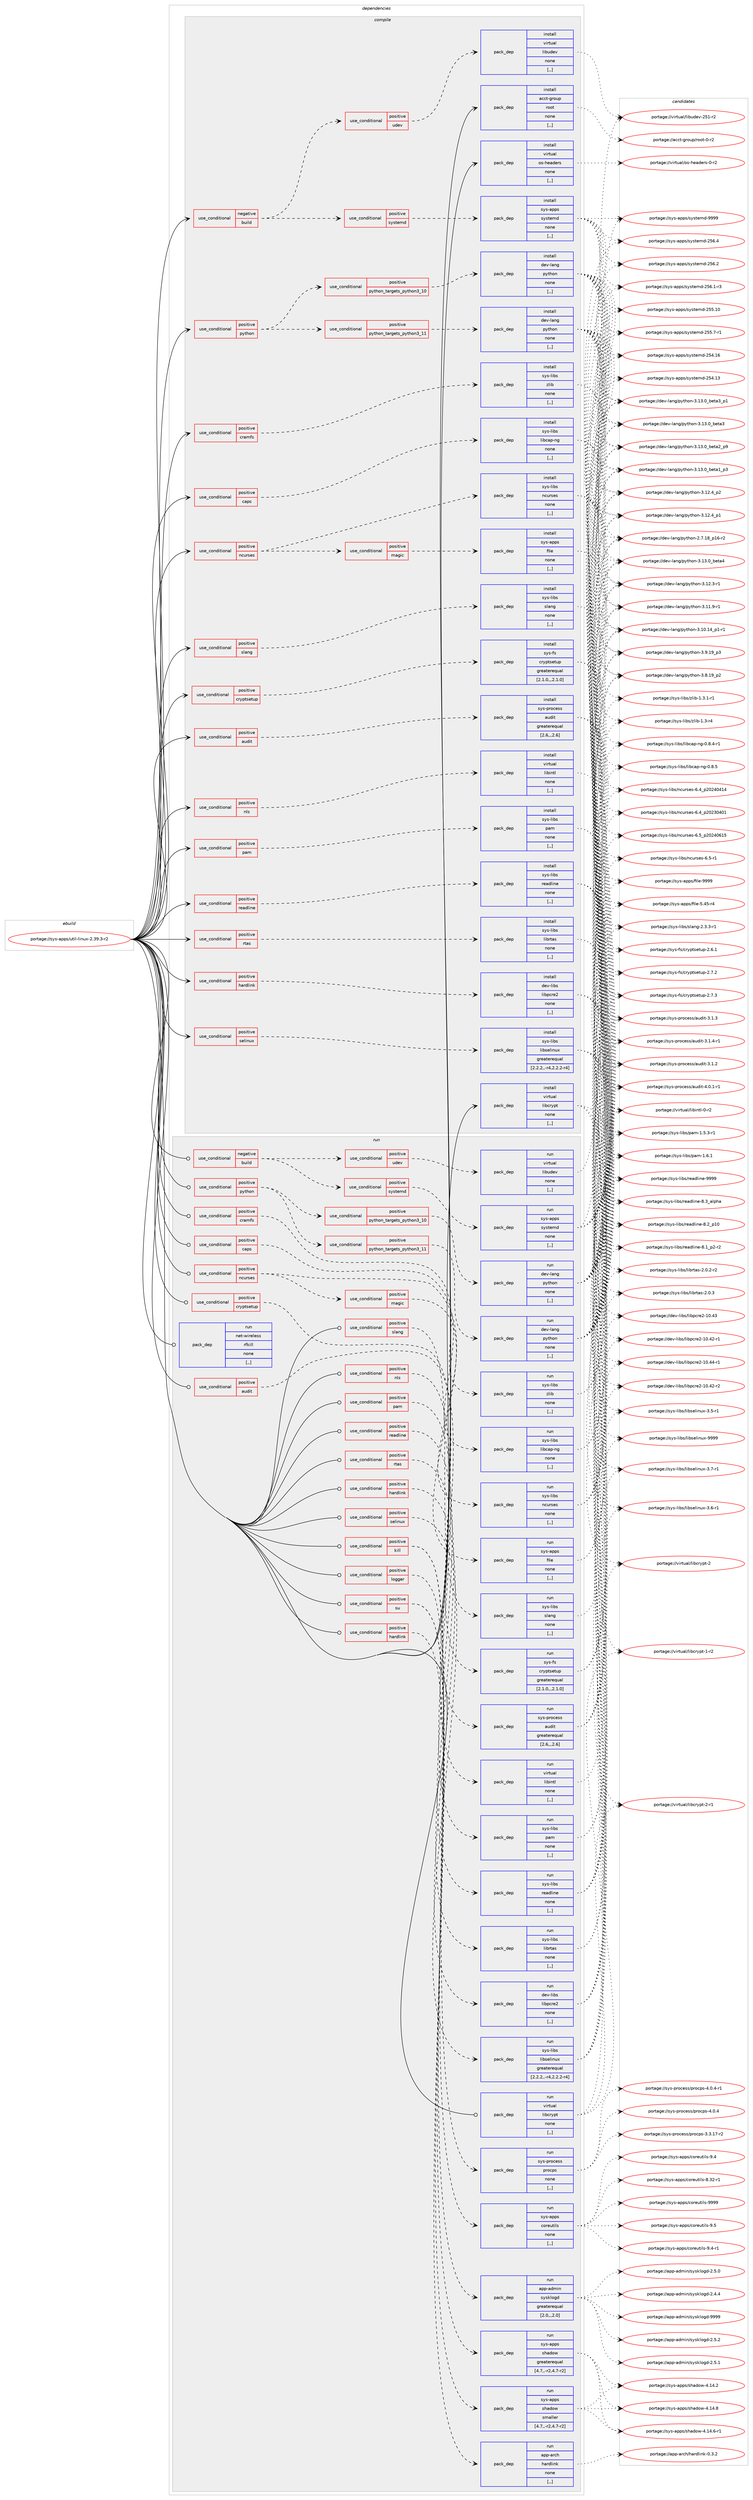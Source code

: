 digraph prolog {

# *************
# Graph options
# *************

newrank=true;
concentrate=true;
compound=true;
graph [rankdir=LR,fontname=Helvetica,fontsize=10,ranksep=1.5];#, ranksep=2.5, nodesep=0.2];
edge  [arrowhead=vee];
node  [fontname=Helvetica,fontsize=10];

# **********
# The ebuild
# **********

subgraph cluster_leftcol {
color=gray;
label=<<i>ebuild</i>>;
id [label="portage://sys-apps/util-linux-2.39.3-r2", color=red, width=4, href="../sys-apps/util-linux-2.39.3-r2.svg"];
}

# ****************
# The dependencies
# ****************

subgraph cluster_midcol {
color=gray;
label=<<i>dependencies</i>>;
subgraph cluster_compile {
fillcolor="#eeeeee";
style=filled;
label=<<i>compile</i>>;
subgraph cond113053 {
dependency426178 [label=<<TABLE BORDER="0" CELLBORDER="1" CELLSPACING="0" CELLPADDING="4"><TR><TD ROWSPAN="3" CELLPADDING="10">use_conditional</TD></TR><TR><TD>negative</TD></TR><TR><TD>build</TD></TR></TABLE>>, shape=none, color=red];
subgraph cond113054 {
dependency426179 [label=<<TABLE BORDER="0" CELLBORDER="1" CELLSPACING="0" CELLPADDING="4"><TR><TD ROWSPAN="3" CELLPADDING="10">use_conditional</TD></TR><TR><TD>positive</TD></TR><TR><TD>systemd</TD></TR></TABLE>>, shape=none, color=red];
subgraph pack310196 {
dependency426180 [label=<<TABLE BORDER="0" CELLBORDER="1" CELLSPACING="0" CELLPADDING="4" WIDTH="220"><TR><TD ROWSPAN="6" CELLPADDING="30">pack_dep</TD></TR><TR><TD WIDTH="110">install</TD></TR><TR><TD>sys-apps</TD></TR><TR><TD>systemd</TD></TR><TR><TD>none</TD></TR><TR><TD>[,,]</TD></TR></TABLE>>, shape=none, color=blue];
}
dependency426179:e -> dependency426180:w [weight=20,style="dashed",arrowhead="vee"];
}
dependency426178:e -> dependency426179:w [weight=20,style="dashed",arrowhead="vee"];
subgraph cond113055 {
dependency426181 [label=<<TABLE BORDER="0" CELLBORDER="1" CELLSPACING="0" CELLPADDING="4"><TR><TD ROWSPAN="3" CELLPADDING="10">use_conditional</TD></TR><TR><TD>positive</TD></TR><TR><TD>udev</TD></TR></TABLE>>, shape=none, color=red];
subgraph pack310197 {
dependency426182 [label=<<TABLE BORDER="0" CELLBORDER="1" CELLSPACING="0" CELLPADDING="4" WIDTH="220"><TR><TD ROWSPAN="6" CELLPADDING="30">pack_dep</TD></TR><TR><TD WIDTH="110">install</TD></TR><TR><TD>virtual</TD></TR><TR><TD>libudev</TD></TR><TR><TD>none</TD></TR><TR><TD>[,,]</TD></TR></TABLE>>, shape=none, color=blue];
}
dependency426181:e -> dependency426182:w [weight=20,style="dashed",arrowhead="vee"];
}
dependency426178:e -> dependency426181:w [weight=20,style="dashed",arrowhead="vee"];
}
id:e -> dependency426178:w [weight=20,style="solid",arrowhead="vee"];
subgraph cond113056 {
dependency426183 [label=<<TABLE BORDER="0" CELLBORDER="1" CELLSPACING="0" CELLPADDING="4"><TR><TD ROWSPAN="3" CELLPADDING="10">use_conditional</TD></TR><TR><TD>positive</TD></TR><TR><TD>audit</TD></TR></TABLE>>, shape=none, color=red];
subgraph pack310198 {
dependency426184 [label=<<TABLE BORDER="0" CELLBORDER="1" CELLSPACING="0" CELLPADDING="4" WIDTH="220"><TR><TD ROWSPAN="6" CELLPADDING="30">pack_dep</TD></TR><TR><TD WIDTH="110">install</TD></TR><TR><TD>sys-process</TD></TR><TR><TD>audit</TD></TR><TR><TD>greaterequal</TD></TR><TR><TD>[2.6,,,2.6]</TD></TR></TABLE>>, shape=none, color=blue];
}
dependency426183:e -> dependency426184:w [weight=20,style="dashed",arrowhead="vee"];
}
id:e -> dependency426183:w [weight=20,style="solid",arrowhead="vee"];
subgraph cond113057 {
dependency426185 [label=<<TABLE BORDER="0" CELLBORDER="1" CELLSPACING="0" CELLPADDING="4"><TR><TD ROWSPAN="3" CELLPADDING="10">use_conditional</TD></TR><TR><TD>positive</TD></TR><TR><TD>caps</TD></TR></TABLE>>, shape=none, color=red];
subgraph pack310199 {
dependency426186 [label=<<TABLE BORDER="0" CELLBORDER="1" CELLSPACING="0" CELLPADDING="4" WIDTH="220"><TR><TD ROWSPAN="6" CELLPADDING="30">pack_dep</TD></TR><TR><TD WIDTH="110">install</TD></TR><TR><TD>sys-libs</TD></TR><TR><TD>libcap-ng</TD></TR><TR><TD>none</TD></TR><TR><TD>[,,]</TD></TR></TABLE>>, shape=none, color=blue];
}
dependency426185:e -> dependency426186:w [weight=20,style="dashed",arrowhead="vee"];
}
id:e -> dependency426185:w [weight=20,style="solid",arrowhead="vee"];
subgraph cond113058 {
dependency426187 [label=<<TABLE BORDER="0" CELLBORDER="1" CELLSPACING="0" CELLPADDING="4"><TR><TD ROWSPAN="3" CELLPADDING="10">use_conditional</TD></TR><TR><TD>positive</TD></TR><TR><TD>cramfs</TD></TR></TABLE>>, shape=none, color=red];
subgraph pack310200 {
dependency426188 [label=<<TABLE BORDER="0" CELLBORDER="1" CELLSPACING="0" CELLPADDING="4" WIDTH="220"><TR><TD ROWSPAN="6" CELLPADDING="30">pack_dep</TD></TR><TR><TD WIDTH="110">install</TD></TR><TR><TD>sys-libs</TD></TR><TR><TD>zlib</TD></TR><TR><TD>none</TD></TR><TR><TD>[,,]</TD></TR></TABLE>>, shape=none, color=blue];
}
dependency426187:e -> dependency426188:w [weight=20,style="dashed",arrowhead="vee"];
}
id:e -> dependency426187:w [weight=20,style="solid",arrowhead="vee"];
subgraph cond113059 {
dependency426189 [label=<<TABLE BORDER="0" CELLBORDER="1" CELLSPACING="0" CELLPADDING="4"><TR><TD ROWSPAN="3" CELLPADDING="10">use_conditional</TD></TR><TR><TD>positive</TD></TR><TR><TD>cryptsetup</TD></TR></TABLE>>, shape=none, color=red];
subgraph pack310201 {
dependency426190 [label=<<TABLE BORDER="0" CELLBORDER="1" CELLSPACING="0" CELLPADDING="4" WIDTH="220"><TR><TD ROWSPAN="6" CELLPADDING="30">pack_dep</TD></TR><TR><TD WIDTH="110">install</TD></TR><TR><TD>sys-fs</TD></TR><TR><TD>cryptsetup</TD></TR><TR><TD>greaterequal</TD></TR><TR><TD>[2.1.0,,,2.1.0]</TD></TR></TABLE>>, shape=none, color=blue];
}
dependency426189:e -> dependency426190:w [weight=20,style="dashed",arrowhead="vee"];
}
id:e -> dependency426189:w [weight=20,style="solid",arrowhead="vee"];
subgraph cond113060 {
dependency426191 [label=<<TABLE BORDER="0" CELLBORDER="1" CELLSPACING="0" CELLPADDING="4"><TR><TD ROWSPAN="3" CELLPADDING="10">use_conditional</TD></TR><TR><TD>positive</TD></TR><TR><TD>hardlink</TD></TR></TABLE>>, shape=none, color=red];
subgraph pack310202 {
dependency426192 [label=<<TABLE BORDER="0" CELLBORDER="1" CELLSPACING="0" CELLPADDING="4" WIDTH="220"><TR><TD ROWSPAN="6" CELLPADDING="30">pack_dep</TD></TR><TR><TD WIDTH="110">install</TD></TR><TR><TD>dev-libs</TD></TR><TR><TD>libpcre2</TD></TR><TR><TD>none</TD></TR><TR><TD>[,,]</TD></TR></TABLE>>, shape=none, color=blue];
}
dependency426191:e -> dependency426192:w [weight=20,style="dashed",arrowhead="vee"];
}
id:e -> dependency426191:w [weight=20,style="solid",arrowhead="vee"];
subgraph cond113061 {
dependency426193 [label=<<TABLE BORDER="0" CELLBORDER="1" CELLSPACING="0" CELLPADDING="4"><TR><TD ROWSPAN="3" CELLPADDING="10">use_conditional</TD></TR><TR><TD>positive</TD></TR><TR><TD>ncurses</TD></TR></TABLE>>, shape=none, color=red];
subgraph pack310203 {
dependency426194 [label=<<TABLE BORDER="0" CELLBORDER="1" CELLSPACING="0" CELLPADDING="4" WIDTH="220"><TR><TD ROWSPAN="6" CELLPADDING="30">pack_dep</TD></TR><TR><TD WIDTH="110">install</TD></TR><TR><TD>sys-libs</TD></TR><TR><TD>ncurses</TD></TR><TR><TD>none</TD></TR><TR><TD>[,,]</TD></TR></TABLE>>, shape=none, color=blue];
}
dependency426193:e -> dependency426194:w [weight=20,style="dashed",arrowhead="vee"];
subgraph cond113062 {
dependency426195 [label=<<TABLE BORDER="0" CELLBORDER="1" CELLSPACING="0" CELLPADDING="4"><TR><TD ROWSPAN="3" CELLPADDING="10">use_conditional</TD></TR><TR><TD>positive</TD></TR><TR><TD>magic</TD></TR></TABLE>>, shape=none, color=red];
subgraph pack310204 {
dependency426196 [label=<<TABLE BORDER="0" CELLBORDER="1" CELLSPACING="0" CELLPADDING="4" WIDTH="220"><TR><TD ROWSPAN="6" CELLPADDING="30">pack_dep</TD></TR><TR><TD WIDTH="110">install</TD></TR><TR><TD>sys-apps</TD></TR><TR><TD>file</TD></TR><TR><TD>none</TD></TR><TR><TD>[,,]</TD></TR></TABLE>>, shape=none, color=blue];
}
dependency426195:e -> dependency426196:w [weight=20,style="dashed",arrowhead="vee"];
}
dependency426193:e -> dependency426195:w [weight=20,style="dashed",arrowhead="vee"];
}
id:e -> dependency426193:w [weight=20,style="solid",arrowhead="vee"];
subgraph cond113063 {
dependency426197 [label=<<TABLE BORDER="0" CELLBORDER="1" CELLSPACING="0" CELLPADDING="4"><TR><TD ROWSPAN="3" CELLPADDING="10">use_conditional</TD></TR><TR><TD>positive</TD></TR><TR><TD>nls</TD></TR></TABLE>>, shape=none, color=red];
subgraph pack310205 {
dependency426198 [label=<<TABLE BORDER="0" CELLBORDER="1" CELLSPACING="0" CELLPADDING="4" WIDTH="220"><TR><TD ROWSPAN="6" CELLPADDING="30">pack_dep</TD></TR><TR><TD WIDTH="110">install</TD></TR><TR><TD>virtual</TD></TR><TR><TD>libintl</TD></TR><TR><TD>none</TD></TR><TR><TD>[,,]</TD></TR></TABLE>>, shape=none, color=blue];
}
dependency426197:e -> dependency426198:w [weight=20,style="dashed",arrowhead="vee"];
}
id:e -> dependency426197:w [weight=20,style="solid",arrowhead="vee"];
subgraph cond113064 {
dependency426199 [label=<<TABLE BORDER="0" CELLBORDER="1" CELLSPACING="0" CELLPADDING="4"><TR><TD ROWSPAN="3" CELLPADDING="10">use_conditional</TD></TR><TR><TD>positive</TD></TR><TR><TD>pam</TD></TR></TABLE>>, shape=none, color=red];
subgraph pack310206 {
dependency426200 [label=<<TABLE BORDER="0" CELLBORDER="1" CELLSPACING="0" CELLPADDING="4" WIDTH="220"><TR><TD ROWSPAN="6" CELLPADDING="30">pack_dep</TD></TR><TR><TD WIDTH="110">install</TD></TR><TR><TD>sys-libs</TD></TR><TR><TD>pam</TD></TR><TR><TD>none</TD></TR><TR><TD>[,,]</TD></TR></TABLE>>, shape=none, color=blue];
}
dependency426199:e -> dependency426200:w [weight=20,style="dashed",arrowhead="vee"];
}
id:e -> dependency426199:w [weight=20,style="solid",arrowhead="vee"];
subgraph cond113065 {
dependency426201 [label=<<TABLE BORDER="0" CELLBORDER="1" CELLSPACING="0" CELLPADDING="4"><TR><TD ROWSPAN="3" CELLPADDING="10">use_conditional</TD></TR><TR><TD>positive</TD></TR><TR><TD>python</TD></TR></TABLE>>, shape=none, color=red];
subgraph cond113066 {
dependency426202 [label=<<TABLE BORDER="0" CELLBORDER="1" CELLSPACING="0" CELLPADDING="4"><TR><TD ROWSPAN="3" CELLPADDING="10">use_conditional</TD></TR><TR><TD>positive</TD></TR><TR><TD>python_targets_python3_10</TD></TR></TABLE>>, shape=none, color=red];
subgraph pack310207 {
dependency426203 [label=<<TABLE BORDER="0" CELLBORDER="1" CELLSPACING="0" CELLPADDING="4" WIDTH="220"><TR><TD ROWSPAN="6" CELLPADDING="30">pack_dep</TD></TR><TR><TD WIDTH="110">install</TD></TR><TR><TD>dev-lang</TD></TR><TR><TD>python</TD></TR><TR><TD>none</TD></TR><TR><TD>[,,]</TD></TR></TABLE>>, shape=none, color=blue];
}
dependency426202:e -> dependency426203:w [weight=20,style="dashed",arrowhead="vee"];
}
dependency426201:e -> dependency426202:w [weight=20,style="dashed",arrowhead="vee"];
subgraph cond113067 {
dependency426204 [label=<<TABLE BORDER="0" CELLBORDER="1" CELLSPACING="0" CELLPADDING="4"><TR><TD ROWSPAN="3" CELLPADDING="10">use_conditional</TD></TR><TR><TD>positive</TD></TR><TR><TD>python_targets_python3_11</TD></TR></TABLE>>, shape=none, color=red];
subgraph pack310208 {
dependency426205 [label=<<TABLE BORDER="0" CELLBORDER="1" CELLSPACING="0" CELLPADDING="4" WIDTH="220"><TR><TD ROWSPAN="6" CELLPADDING="30">pack_dep</TD></TR><TR><TD WIDTH="110">install</TD></TR><TR><TD>dev-lang</TD></TR><TR><TD>python</TD></TR><TR><TD>none</TD></TR><TR><TD>[,,]</TD></TR></TABLE>>, shape=none, color=blue];
}
dependency426204:e -> dependency426205:w [weight=20,style="dashed",arrowhead="vee"];
}
dependency426201:e -> dependency426204:w [weight=20,style="dashed",arrowhead="vee"];
}
id:e -> dependency426201:w [weight=20,style="solid",arrowhead="vee"];
subgraph cond113068 {
dependency426206 [label=<<TABLE BORDER="0" CELLBORDER="1" CELLSPACING="0" CELLPADDING="4"><TR><TD ROWSPAN="3" CELLPADDING="10">use_conditional</TD></TR><TR><TD>positive</TD></TR><TR><TD>readline</TD></TR></TABLE>>, shape=none, color=red];
subgraph pack310209 {
dependency426207 [label=<<TABLE BORDER="0" CELLBORDER="1" CELLSPACING="0" CELLPADDING="4" WIDTH="220"><TR><TD ROWSPAN="6" CELLPADDING="30">pack_dep</TD></TR><TR><TD WIDTH="110">install</TD></TR><TR><TD>sys-libs</TD></TR><TR><TD>readline</TD></TR><TR><TD>none</TD></TR><TR><TD>[,,]</TD></TR></TABLE>>, shape=none, color=blue];
}
dependency426206:e -> dependency426207:w [weight=20,style="dashed",arrowhead="vee"];
}
id:e -> dependency426206:w [weight=20,style="solid",arrowhead="vee"];
subgraph cond113069 {
dependency426208 [label=<<TABLE BORDER="0" CELLBORDER="1" CELLSPACING="0" CELLPADDING="4"><TR><TD ROWSPAN="3" CELLPADDING="10">use_conditional</TD></TR><TR><TD>positive</TD></TR><TR><TD>rtas</TD></TR></TABLE>>, shape=none, color=red];
subgraph pack310210 {
dependency426209 [label=<<TABLE BORDER="0" CELLBORDER="1" CELLSPACING="0" CELLPADDING="4" WIDTH="220"><TR><TD ROWSPAN="6" CELLPADDING="30">pack_dep</TD></TR><TR><TD WIDTH="110">install</TD></TR><TR><TD>sys-libs</TD></TR><TR><TD>librtas</TD></TR><TR><TD>none</TD></TR><TR><TD>[,,]</TD></TR></TABLE>>, shape=none, color=blue];
}
dependency426208:e -> dependency426209:w [weight=20,style="dashed",arrowhead="vee"];
}
id:e -> dependency426208:w [weight=20,style="solid",arrowhead="vee"];
subgraph cond113070 {
dependency426210 [label=<<TABLE BORDER="0" CELLBORDER="1" CELLSPACING="0" CELLPADDING="4"><TR><TD ROWSPAN="3" CELLPADDING="10">use_conditional</TD></TR><TR><TD>positive</TD></TR><TR><TD>selinux</TD></TR></TABLE>>, shape=none, color=red];
subgraph pack310211 {
dependency426211 [label=<<TABLE BORDER="0" CELLBORDER="1" CELLSPACING="0" CELLPADDING="4" WIDTH="220"><TR><TD ROWSPAN="6" CELLPADDING="30">pack_dep</TD></TR><TR><TD WIDTH="110">install</TD></TR><TR><TD>sys-libs</TD></TR><TR><TD>libselinux</TD></TR><TR><TD>greaterequal</TD></TR><TR><TD>[2.2.2,,-r4,2.2.2-r4]</TD></TR></TABLE>>, shape=none, color=blue];
}
dependency426210:e -> dependency426211:w [weight=20,style="dashed",arrowhead="vee"];
}
id:e -> dependency426210:w [weight=20,style="solid",arrowhead="vee"];
subgraph cond113071 {
dependency426212 [label=<<TABLE BORDER="0" CELLBORDER="1" CELLSPACING="0" CELLPADDING="4"><TR><TD ROWSPAN="3" CELLPADDING="10">use_conditional</TD></TR><TR><TD>positive</TD></TR><TR><TD>slang</TD></TR></TABLE>>, shape=none, color=red];
subgraph pack310212 {
dependency426213 [label=<<TABLE BORDER="0" CELLBORDER="1" CELLSPACING="0" CELLPADDING="4" WIDTH="220"><TR><TD ROWSPAN="6" CELLPADDING="30">pack_dep</TD></TR><TR><TD WIDTH="110">install</TD></TR><TR><TD>sys-libs</TD></TR><TR><TD>slang</TD></TR><TR><TD>none</TD></TR><TR><TD>[,,]</TD></TR></TABLE>>, shape=none, color=blue];
}
dependency426212:e -> dependency426213:w [weight=20,style="dashed",arrowhead="vee"];
}
id:e -> dependency426212:w [weight=20,style="solid",arrowhead="vee"];
subgraph pack310213 {
dependency426214 [label=<<TABLE BORDER="0" CELLBORDER="1" CELLSPACING="0" CELLPADDING="4" WIDTH="220"><TR><TD ROWSPAN="6" CELLPADDING="30">pack_dep</TD></TR><TR><TD WIDTH="110">install</TD></TR><TR><TD>acct-group</TD></TR><TR><TD>root</TD></TR><TR><TD>none</TD></TR><TR><TD>[,,]</TD></TR></TABLE>>, shape=none, color=blue];
}
id:e -> dependency426214:w [weight=20,style="solid",arrowhead="vee"];
subgraph pack310214 {
dependency426215 [label=<<TABLE BORDER="0" CELLBORDER="1" CELLSPACING="0" CELLPADDING="4" WIDTH="220"><TR><TD ROWSPAN="6" CELLPADDING="30">pack_dep</TD></TR><TR><TD WIDTH="110">install</TD></TR><TR><TD>virtual</TD></TR><TR><TD>libcrypt</TD></TR><TR><TD>none</TD></TR><TR><TD>[,,]</TD></TR></TABLE>>, shape=none, color=blue];
}
id:e -> dependency426215:w [weight=20,style="solid",arrowhead="vee"];
subgraph pack310215 {
dependency426216 [label=<<TABLE BORDER="0" CELLBORDER="1" CELLSPACING="0" CELLPADDING="4" WIDTH="220"><TR><TD ROWSPAN="6" CELLPADDING="30">pack_dep</TD></TR><TR><TD WIDTH="110">install</TD></TR><TR><TD>virtual</TD></TR><TR><TD>os-headers</TD></TR><TR><TD>none</TD></TR><TR><TD>[,,]</TD></TR></TABLE>>, shape=none, color=blue];
}
id:e -> dependency426216:w [weight=20,style="solid",arrowhead="vee"];
}
subgraph cluster_compileandrun {
fillcolor="#eeeeee";
style=filled;
label=<<i>compile and run</i>>;
}
subgraph cluster_run {
fillcolor="#eeeeee";
style=filled;
label=<<i>run</i>>;
subgraph cond113072 {
dependency426217 [label=<<TABLE BORDER="0" CELLBORDER="1" CELLSPACING="0" CELLPADDING="4"><TR><TD ROWSPAN="3" CELLPADDING="10">use_conditional</TD></TR><TR><TD>negative</TD></TR><TR><TD>build</TD></TR></TABLE>>, shape=none, color=red];
subgraph cond113073 {
dependency426218 [label=<<TABLE BORDER="0" CELLBORDER="1" CELLSPACING="0" CELLPADDING="4"><TR><TD ROWSPAN="3" CELLPADDING="10">use_conditional</TD></TR><TR><TD>positive</TD></TR><TR><TD>systemd</TD></TR></TABLE>>, shape=none, color=red];
subgraph pack310216 {
dependency426219 [label=<<TABLE BORDER="0" CELLBORDER="1" CELLSPACING="0" CELLPADDING="4" WIDTH="220"><TR><TD ROWSPAN="6" CELLPADDING="30">pack_dep</TD></TR><TR><TD WIDTH="110">run</TD></TR><TR><TD>sys-apps</TD></TR><TR><TD>systemd</TD></TR><TR><TD>none</TD></TR><TR><TD>[,,]</TD></TR></TABLE>>, shape=none, color=blue];
}
dependency426218:e -> dependency426219:w [weight=20,style="dashed",arrowhead="vee"];
}
dependency426217:e -> dependency426218:w [weight=20,style="dashed",arrowhead="vee"];
subgraph cond113074 {
dependency426220 [label=<<TABLE BORDER="0" CELLBORDER="1" CELLSPACING="0" CELLPADDING="4"><TR><TD ROWSPAN="3" CELLPADDING="10">use_conditional</TD></TR><TR><TD>positive</TD></TR><TR><TD>udev</TD></TR></TABLE>>, shape=none, color=red];
subgraph pack310217 {
dependency426221 [label=<<TABLE BORDER="0" CELLBORDER="1" CELLSPACING="0" CELLPADDING="4" WIDTH="220"><TR><TD ROWSPAN="6" CELLPADDING="30">pack_dep</TD></TR><TR><TD WIDTH="110">run</TD></TR><TR><TD>virtual</TD></TR><TR><TD>libudev</TD></TR><TR><TD>none</TD></TR><TR><TD>[,,]</TD></TR></TABLE>>, shape=none, color=blue];
}
dependency426220:e -> dependency426221:w [weight=20,style="dashed",arrowhead="vee"];
}
dependency426217:e -> dependency426220:w [weight=20,style="dashed",arrowhead="vee"];
}
id:e -> dependency426217:w [weight=20,style="solid",arrowhead="odot"];
subgraph cond113075 {
dependency426222 [label=<<TABLE BORDER="0" CELLBORDER="1" CELLSPACING="0" CELLPADDING="4"><TR><TD ROWSPAN="3" CELLPADDING="10">use_conditional</TD></TR><TR><TD>positive</TD></TR><TR><TD>audit</TD></TR></TABLE>>, shape=none, color=red];
subgraph pack310218 {
dependency426223 [label=<<TABLE BORDER="0" CELLBORDER="1" CELLSPACING="0" CELLPADDING="4" WIDTH="220"><TR><TD ROWSPAN="6" CELLPADDING="30">pack_dep</TD></TR><TR><TD WIDTH="110">run</TD></TR><TR><TD>sys-process</TD></TR><TR><TD>audit</TD></TR><TR><TD>greaterequal</TD></TR><TR><TD>[2.6,,,2.6]</TD></TR></TABLE>>, shape=none, color=blue];
}
dependency426222:e -> dependency426223:w [weight=20,style="dashed",arrowhead="vee"];
}
id:e -> dependency426222:w [weight=20,style="solid",arrowhead="odot"];
subgraph cond113076 {
dependency426224 [label=<<TABLE BORDER="0" CELLBORDER="1" CELLSPACING="0" CELLPADDING="4"><TR><TD ROWSPAN="3" CELLPADDING="10">use_conditional</TD></TR><TR><TD>positive</TD></TR><TR><TD>caps</TD></TR></TABLE>>, shape=none, color=red];
subgraph pack310219 {
dependency426225 [label=<<TABLE BORDER="0" CELLBORDER="1" CELLSPACING="0" CELLPADDING="4" WIDTH="220"><TR><TD ROWSPAN="6" CELLPADDING="30">pack_dep</TD></TR><TR><TD WIDTH="110">run</TD></TR><TR><TD>sys-libs</TD></TR><TR><TD>libcap-ng</TD></TR><TR><TD>none</TD></TR><TR><TD>[,,]</TD></TR></TABLE>>, shape=none, color=blue];
}
dependency426224:e -> dependency426225:w [weight=20,style="dashed",arrowhead="vee"];
}
id:e -> dependency426224:w [weight=20,style="solid",arrowhead="odot"];
subgraph cond113077 {
dependency426226 [label=<<TABLE BORDER="0" CELLBORDER="1" CELLSPACING="0" CELLPADDING="4"><TR><TD ROWSPAN="3" CELLPADDING="10">use_conditional</TD></TR><TR><TD>positive</TD></TR><TR><TD>cramfs</TD></TR></TABLE>>, shape=none, color=red];
subgraph pack310220 {
dependency426227 [label=<<TABLE BORDER="0" CELLBORDER="1" CELLSPACING="0" CELLPADDING="4" WIDTH="220"><TR><TD ROWSPAN="6" CELLPADDING="30">pack_dep</TD></TR><TR><TD WIDTH="110">run</TD></TR><TR><TD>sys-libs</TD></TR><TR><TD>zlib</TD></TR><TR><TD>none</TD></TR><TR><TD>[,,]</TD></TR></TABLE>>, shape=none, color=blue];
}
dependency426226:e -> dependency426227:w [weight=20,style="dashed",arrowhead="vee"];
}
id:e -> dependency426226:w [weight=20,style="solid",arrowhead="odot"];
subgraph cond113078 {
dependency426228 [label=<<TABLE BORDER="0" CELLBORDER="1" CELLSPACING="0" CELLPADDING="4"><TR><TD ROWSPAN="3" CELLPADDING="10">use_conditional</TD></TR><TR><TD>positive</TD></TR><TR><TD>cryptsetup</TD></TR></TABLE>>, shape=none, color=red];
subgraph pack310221 {
dependency426229 [label=<<TABLE BORDER="0" CELLBORDER="1" CELLSPACING="0" CELLPADDING="4" WIDTH="220"><TR><TD ROWSPAN="6" CELLPADDING="30">pack_dep</TD></TR><TR><TD WIDTH="110">run</TD></TR><TR><TD>sys-fs</TD></TR><TR><TD>cryptsetup</TD></TR><TR><TD>greaterequal</TD></TR><TR><TD>[2.1.0,,,2.1.0]</TD></TR></TABLE>>, shape=none, color=blue];
}
dependency426228:e -> dependency426229:w [weight=20,style="dashed",arrowhead="vee"];
}
id:e -> dependency426228:w [weight=20,style="solid",arrowhead="odot"];
subgraph cond113079 {
dependency426230 [label=<<TABLE BORDER="0" CELLBORDER="1" CELLSPACING="0" CELLPADDING="4"><TR><TD ROWSPAN="3" CELLPADDING="10">use_conditional</TD></TR><TR><TD>positive</TD></TR><TR><TD>hardlink</TD></TR></TABLE>>, shape=none, color=red];
subgraph pack310222 {
dependency426231 [label=<<TABLE BORDER="0" CELLBORDER="1" CELLSPACING="0" CELLPADDING="4" WIDTH="220"><TR><TD ROWSPAN="6" CELLPADDING="30">pack_dep</TD></TR><TR><TD WIDTH="110">run</TD></TR><TR><TD>dev-libs</TD></TR><TR><TD>libpcre2</TD></TR><TR><TD>none</TD></TR><TR><TD>[,,]</TD></TR></TABLE>>, shape=none, color=blue];
}
dependency426230:e -> dependency426231:w [weight=20,style="dashed",arrowhead="vee"];
}
id:e -> dependency426230:w [weight=20,style="solid",arrowhead="odot"];
subgraph cond113080 {
dependency426232 [label=<<TABLE BORDER="0" CELLBORDER="1" CELLSPACING="0" CELLPADDING="4"><TR><TD ROWSPAN="3" CELLPADDING="10">use_conditional</TD></TR><TR><TD>positive</TD></TR><TR><TD>hardlink</TD></TR></TABLE>>, shape=none, color=red];
subgraph pack310223 {
dependency426233 [label=<<TABLE BORDER="0" CELLBORDER="1" CELLSPACING="0" CELLPADDING="4" WIDTH="220"><TR><TD ROWSPAN="6" CELLPADDING="30">pack_dep</TD></TR><TR><TD WIDTH="110">run</TD></TR><TR><TD>app-arch</TD></TR><TR><TD>hardlink</TD></TR><TR><TD>none</TD></TR><TR><TD>[,,]</TD></TR></TABLE>>, shape=none, color=blue];
}
dependency426232:e -> dependency426233:w [weight=20,style="dashed",arrowhead="vee"];
}
id:e -> dependency426232:w [weight=20,style="solid",arrowhead="odot"];
subgraph cond113081 {
dependency426234 [label=<<TABLE BORDER="0" CELLBORDER="1" CELLSPACING="0" CELLPADDING="4"><TR><TD ROWSPAN="3" CELLPADDING="10">use_conditional</TD></TR><TR><TD>positive</TD></TR><TR><TD>kill</TD></TR></TABLE>>, shape=none, color=red];
subgraph pack310224 {
dependency426235 [label=<<TABLE BORDER="0" CELLBORDER="1" CELLSPACING="0" CELLPADDING="4" WIDTH="220"><TR><TD ROWSPAN="6" CELLPADDING="30">pack_dep</TD></TR><TR><TD WIDTH="110">run</TD></TR><TR><TD>sys-apps</TD></TR><TR><TD>coreutils</TD></TR><TR><TD>none</TD></TR><TR><TD>[,,]</TD></TR></TABLE>>, shape=none, color=blue];
}
dependency426234:e -> dependency426235:w [weight=20,style="dashed",arrowhead="vee"];
subgraph pack310225 {
dependency426236 [label=<<TABLE BORDER="0" CELLBORDER="1" CELLSPACING="0" CELLPADDING="4" WIDTH="220"><TR><TD ROWSPAN="6" CELLPADDING="30">pack_dep</TD></TR><TR><TD WIDTH="110">run</TD></TR><TR><TD>sys-process</TD></TR><TR><TD>procps</TD></TR><TR><TD>none</TD></TR><TR><TD>[,,]</TD></TR></TABLE>>, shape=none, color=blue];
}
dependency426234:e -> dependency426236:w [weight=20,style="dashed",arrowhead="vee"];
}
id:e -> dependency426234:w [weight=20,style="solid",arrowhead="odot"];
subgraph cond113082 {
dependency426237 [label=<<TABLE BORDER="0" CELLBORDER="1" CELLSPACING="0" CELLPADDING="4"><TR><TD ROWSPAN="3" CELLPADDING="10">use_conditional</TD></TR><TR><TD>positive</TD></TR><TR><TD>logger</TD></TR></TABLE>>, shape=none, color=red];
subgraph pack310226 {
dependency426238 [label=<<TABLE BORDER="0" CELLBORDER="1" CELLSPACING="0" CELLPADDING="4" WIDTH="220"><TR><TD ROWSPAN="6" CELLPADDING="30">pack_dep</TD></TR><TR><TD WIDTH="110">run</TD></TR><TR><TD>app-admin</TD></TR><TR><TD>sysklogd</TD></TR><TR><TD>greaterequal</TD></TR><TR><TD>[2.0,,,2.0]</TD></TR></TABLE>>, shape=none, color=blue];
}
dependency426237:e -> dependency426238:w [weight=20,style="dashed",arrowhead="vee"];
}
id:e -> dependency426237:w [weight=20,style="solid",arrowhead="odot"];
subgraph cond113083 {
dependency426239 [label=<<TABLE BORDER="0" CELLBORDER="1" CELLSPACING="0" CELLPADDING="4"><TR><TD ROWSPAN="3" CELLPADDING="10">use_conditional</TD></TR><TR><TD>positive</TD></TR><TR><TD>ncurses</TD></TR></TABLE>>, shape=none, color=red];
subgraph pack310227 {
dependency426240 [label=<<TABLE BORDER="0" CELLBORDER="1" CELLSPACING="0" CELLPADDING="4" WIDTH="220"><TR><TD ROWSPAN="6" CELLPADDING="30">pack_dep</TD></TR><TR><TD WIDTH="110">run</TD></TR><TR><TD>sys-libs</TD></TR><TR><TD>ncurses</TD></TR><TR><TD>none</TD></TR><TR><TD>[,,]</TD></TR></TABLE>>, shape=none, color=blue];
}
dependency426239:e -> dependency426240:w [weight=20,style="dashed",arrowhead="vee"];
subgraph cond113084 {
dependency426241 [label=<<TABLE BORDER="0" CELLBORDER="1" CELLSPACING="0" CELLPADDING="4"><TR><TD ROWSPAN="3" CELLPADDING="10">use_conditional</TD></TR><TR><TD>positive</TD></TR><TR><TD>magic</TD></TR></TABLE>>, shape=none, color=red];
subgraph pack310228 {
dependency426242 [label=<<TABLE BORDER="0" CELLBORDER="1" CELLSPACING="0" CELLPADDING="4" WIDTH="220"><TR><TD ROWSPAN="6" CELLPADDING="30">pack_dep</TD></TR><TR><TD WIDTH="110">run</TD></TR><TR><TD>sys-apps</TD></TR><TR><TD>file</TD></TR><TR><TD>none</TD></TR><TR><TD>[,,]</TD></TR></TABLE>>, shape=none, color=blue];
}
dependency426241:e -> dependency426242:w [weight=20,style="dashed",arrowhead="vee"];
}
dependency426239:e -> dependency426241:w [weight=20,style="dashed",arrowhead="vee"];
}
id:e -> dependency426239:w [weight=20,style="solid",arrowhead="odot"];
subgraph cond113085 {
dependency426243 [label=<<TABLE BORDER="0" CELLBORDER="1" CELLSPACING="0" CELLPADDING="4"><TR><TD ROWSPAN="3" CELLPADDING="10">use_conditional</TD></TR><TR><TD>positive</TD></TR><TR><TD>nls</TD></TR></TABLE>>, shape=none, color=red];
subgraph pack310229 {
dependency426244 [label=<<TABLE BORDER="0" CELLBORDER="1" CELLSPACING="0" CELLPADDING="4" WIDTH="220"><TR><TD ROWSPAN="6" CELLPADDING="30">pack_dep</TD></TR><TR><TD WIDTH="110">run</TD></TR><TR><TD>virtual</TD></TR><TR><TD>libintl</TD></TR><TR><TD>none</TD></TR><TR><TD>[,,]</TD></TR></TABLE>>, shape=none, color=blue];
}
dependency426243:e -> dependency426244:w [weight=20,style="dashed",arrowhead="vee"];
}
id:e -> dependency426243:w [weight=20,style="solid",arrowhead="odot"];
subgraph cond113086 {
dependency426245 [label=<<TABLE BORDER="0" CELLBORDER="1" CELLSPACING="0" CELLPADDING="4"><TR><TD ROWSPAN="3" CELLPADDING="10">use_conditional</TD></TR><TR><TD>positive</TD></TR><TR><TD>pam</TD></TR></TABLE>>, shape=none, color=red];
subgraph pack310230 {
dependency426246 [label=<<TABLE BORDER="0" CELLBORDER="1" CELLSPACING="0" CELLPADDING="4" WIDTH="220"><TR><TD ROWSPAN="6" CELLPADDING="30">pack_dep</TD></TR><TR><TD WIDTH="110">run</TD></TR><TR><TD>sys-libs</TD></TR><TR><TD>pam</TD></TR><TR><TD>none</TD></TR><TR><TD>[,,]</TD></TR></TABLE>>, shape=none, color=blue];
}
dependency426245:e -> dependency426246:w [weight=20,style="dashed",arrowhead="vee"];
}
id:e -> dependency426245:w [weight=20,style="solid",arrowhead="odot"];
subgraph cond113087 {
dependency426247 [label=<<TABLE BORDER="0" CELLBORDER="1" CELLSPACING="0" CELLPADDING="4"><TR><TD ROWSPAN="3" CELLPADDING="10">use_conditional</TD></TR><TR><TD>positive</TD></TR><TR><TD>python</TD></TR></TABLE>>, shape=none, color=red];
subgraph cond113088 {
dependency426248 [label=<<TABLE BORDER="0" CELLBORDER="1" CELLSPACING="0" CELLPADDING="4"><TR><TD ROWSPAN="3" CELLPADDING="10">use_conditional</TD></TR><TR><TD>positive</TD></TR><TR><TD>python_targets_python3_10</TD></TR></TABLE>>, shape=none, color=red];
subgraph pack310231 {
dependency426249 [label=<<TABLE BORDER="0" CELLBORDER="1" CELLSPACING="0" CELLPADDING="4" WIDTH="220"><TR><TD ROWSPAN="6" CELLPADDING="30">pack_dep</TD></TR><TR><TD WIDTH="110">run</TD></TR><TR><TD>dev-lang</TD></TR><TR><TD>python</TD></TR><TR><TD>none</TD></TR><TR><TD>[,,]</TD></TR></TABLE>>, shape=none, color=blue];
}
dependency426248:e -> dependency426249:w [weight=20,style="dashed",arrowhead="vee"];
}
dependency426247:e -> dependency426248:w [weight=20,style="dashed",arrowhead="vee"];
subgraph cond113089 {
dependency426250 [label=<<TABLE BORDER="0" CELLBORDER="1" CELLSPACING="0" CELLPADDING="4"><TR><TD ROWSPAN="3" CELLPADDING="10">use_conditional</TD></TR><TR><TD>positive</TD></TR><TR><TD>python_targets_python3_11</TD></TR></TABLE>>, shape=none, color=red];
subgraph pack310232 {
dependency426251 [label=<<TABLE BORDER="0" CELLBORDER="1" CELLSPACING="0" CELLPADDING="4" WIDTH="220"><TR><TD ROWSPAN="6" CELLPADDING="30">pack_dep</TD></TR><TR><TD WIDTH="110">run</TD></TR><TR><TD>dev-lang</TD></TR><TR><TD>python</TD></TR><TR><TD>none</TD></TR><TR><TD>[,,]</TD></TR></TABLE>>, shape=none, color=blue];
}
dependency426250:e -> dependency426251:w [weight=20,style="dashed",arrowhead="vee"];
}
dependency426247:e -> dependency426250:w [weight=20,style="dashed",arrowhead="vee"];
}
id:e -> dependency426247:w [weight=20,style="solid",arrowhead="odot"];
subgraph cond113090 {
dependency426252 [label=<<TABLE BORDER="0" CELLBORDER="1" CELLSPACING="0" CELLPADDING="4"><TR><TD ROWSPAN="3" CELLPADDING="10">use_conditional</TD></TR><TR><TD>positive</TD></TR><TR><TD>readline</TD></TR></TABLE>>, shape=none, color=red];
subgraph pack310233 {
dependency426253 [label=<<TABLE BORDER="0" CELLBORDER="1" CELLSPACING="0" CELLPADDING="4" WIDTH="220"><TR><TD ROWSPAN="6" CELLPADDING="30">pack_dep</TD></TR><TR><TD WIDTH="110">run</TD></TR><TR><TD>sys-libs</TD></TR><TR><TD>readline</TD></TR><TR><TD>none</TD></TR><TR><TD>[,,]</TD></TR></TABLE>>, shape=none, color=blue];
}
dependency426252:e -> dependency426253:w [weight=20,style="dashed",arrowhead="vee"];
}
id:e -> dependency426252:w [weight=20,style="solid",arrowhead="odot"];
subgraph cond113091 {
dependency426254 [label=<<TABLE BORDER="0" CELLBORDER="1" CELLSPACING="0" CELLPADDING="4"><TR><TD ROWSPAN="3" CELLPADDING="10">use_conditional</TD></TR><TR><TD>positive</TD></TR><TR><TD>rtas</TD></TR></TABLE>>, shape=none, color=red];
subgraph pack310234 {
dependency426255 [label=<<TABLE BORDER="0" CELLBORDER="1" CELLSPACING="0" CELLPADDING="4" WIDTH="220"><TR><TD ROWSPAN="6" CELLPADDING="30">pack_dep</TD></TR><TR><TD WIDTH="110">run</TD></TR><TR><TD>sys-libs</TD></TR><TR><TD>librtas</TD></TR><TR><TD>none</TD></TR><TR><TD>[,,]</TD></TR></TABLE>>, shape=none, color=blue];
}
dependency426254:e -> dependency426255:w [weight=20,style="dashed",arrowhead="vee"];
}
id:e -> dependency426254:w [weight=20,style="solid",arrowhead="odot"];
subgraph cond113092 {
dependency426256 [label=<<TABLE BORDER="0" CELLBORDER="1" CELLSPACING="0" CELLPADDING="4"><TR><TD ROWSPAN="3" CELLPADDING="10">use_conditional</TD></TR><TR><TD>positive</TD></TR><TR><TD>selinux</TD></TR></TABLE>>, shape=none, color=red];
subgraph pack310235 {
dependency426257 [label=<<TABLE BORDER="0" CELLBORDER="1" CELLSPACING="0" CELLPADDING="4" WIDTH="220"><TR><TD ROWSPAN="6" CELLPADDING="30">pack_dep</TD></TR><TR><TD WIDTH="110">run</TD></TR><TR><TD>sys-libs</TD></TR><TR><TD>libselinux</TD></TR><TR><TD>greaterequal</TD></TR><TR><TD>[2.2.2,,-r4,2.2.2-r4]</TD></TR></TABLE>>, shape=none, color=blue];
}
dependency426256:e -> dependency426257:w [weight=20,style="dashed",arrowhead="vee"];
}
id:e -> dependency426256:w [weight=20,style="solid",arrowhead="odot"];
subgraph cond113093 {
dependency426258 [label=<<TABLE BORDER="0" CELLBORDER="1" CELLSPACING="0" CELLPADDING="4"><TR><TD ROWSPAN="3" CELLPADDING="10">use_conditional</TD></TR><TR><TD>positive</TD></TR><TR><TD>slang</TD></TR></TABLE>>, shape=none, color=red];
subgraph pack310236 {
dependency426259 [label=<<TABLE BORDER="0" CELLBORDER="1" CELLSPACING="0" CELLPADDING="4" WIDTH="220"><TR><TD ROWSPAN="6" CELLPADDING="30">pack_dep</TD></TR><TR><TD WIDTH="110">run</TD></TR><TR><TD>sys-libs</TD></TR><TR><TD>slang</TD></TR><TR><TD>none</TD></TR><TR><TD>[,,]</TD></TR></TABLE>>, shape=none, color=blue];
}
dependency426258:e -> dependency426259:w [weight=20,style="dashed",arrowhead="vee"];
}
id:e -> dependency426258:w [weight=20,style="solid",arrowhead="odot"];
subgraph cond113094 {
dependency426260 [label=<<TABLE BORDER="0" CELLBORDER="1" CELLSPACING="0" CELLPADDING="4"><TR><TD ROWSPAN="3" CELLPADDING="10">use_conditional</TD></TR><TR><TD>positive</TD></TR><TR><TD>su</TD></TR></TABLE>>, shape=none, color=red];
subgraph pack310237 {
dependency426261 [label=<<TABLE BORDER="0" CELLBORDER="1" CELLSPACING="0" CELLPADDING="4" WIDTH="220"><TR><TD ROWSPAN="6" CELLPADDING="30">pack_dep</TD></TR><TR><TD WIDTH="110">run</TD></TR><TR><TD>sys-apps</TD></TR><TR><TD>shadow</TD></TR><TR><TD>smaller</TD></TR><TR><TD>[4.7,,-r2,4.7-r2]</TD></TR></TABLE>>, shape=none, color=blue];
}
dependency426260:e -> dependency426261:w [weight=20,style="dashed",arrowhead="vee"];
subgraph pack310238 {
dependency426262 [label=<<TABLE BORDER="0" CELLBORDER="1" CELLSPACING="0" CELLPADDING="4" WIDTH="220"><TR><TD ROWSPAN="6" CELLPADDING="30">pack_dep</TD></TR><TR><TD WIDTH="110">run</TD></TR><TR><TD>sys-apps</TD></TR><TR><TD>shadow</TD></TR><TR><TD>greaterequal</TD></TR><TR><TD>[4.7,,-r2,4.7-r2]</TD></TR></TABLE>>, shape=none, color=blue];
}
dependency426260:e -> dependency426262:w [weight=20,style="dashed",arrowhead="vee"];
}
id:e -> dependency426260:w [weight=20,style="solid",arrowhead="odot"];
subgraph pack310239 {
dependency426263 [label=<<TABLE BORDER="0" CELLBORDER="1" CELLSPACING="0" CELLPADDING="4" WIDTH="220"><TR><TD ROWSPAN="6" CELLPADDING="30">pack_dep</TD></TR><TR><TD WIDTH="110">run</TD></TR><TR><TD>virtual</TD></TR><TR><TD>libcrypt</TD></TR><TR><TD>none</TD></TR><TR><TD>[,,]</TD></TR></TABLE>>, shape=none, color=blue];
}
id:e -> dependency426263:w [weight=20,style="solid",arrowhead="odot"];
subgraph pack310240 {
dependency426264 [label=<<TABLE BORDER="0" CELLBORDER="1" CELLSPACING="0" CELLPADDING="4" WIDTH="220"><TR><TD ROWSPAN="6" CELLPADDING="30">pack_dep</TD></TR><TR><TD WIDTH="110">run</TD></TR><TR><TD>net-wireless</TD></TR><TR><TD>rfkill</TD></TR><TR><TD>none</TD></TR><TR><TD>[,,]</TD></TR></TABLE>>, shape=none, color=blue];
}
id:e -> dependency426264:w [weight=20,style="solid",arrowhead="odot"];
}
}

# **************
# The candidates
# **************

subgraph cluster_choices {
rank=same;
color=gray;
label=<<i>candidates</i>>;

subgraph choice310196 {
color=black;
nodesep=1;
choice1151211154597112112115471151211151161011091004557575757 [label="portage://sys-apps/systemd-9999", color=red, width=4,href="../sys-apps/systemd-9999.svg"];
choice115121115459711211211547115121115116101109100455053544652 [label="portage://sys-apps/systemd-256.4", color=red, width=4,href="../sys-apps/systemd-256.4.svg"];
choice115121115459711211211547115121115116101109100455053544650 [label="portage://sys-apps/systemd-256.2", color=red, width=4,href="../sys-apps/systemd-256.2.svg"];
choice1151211154597112112115471151211151161011091004550535446494511451 [label="portage://sys-apps/systemd-256.1-r3", color=red, width=4,href="../sys-apps/systemd-256.1-r3.svg"];
choice11512111545971121121154711512111511610110910045505353464948 [label="portage://sys-apps/systemd-255.10", color=red, width=4,href="../sys-apps/systemd-255.10.svg"];
choice1151211154597112112115471151211151161011091004550535346554511449 [label="portage://sys-apps/systemd-255.7-r1", color=red, width=4,href="../sys-apps/systemd-255.7-r1.svg"];
choice11512111545971121121154711512111511610110910045505352464954 [label="portage://sys-apps/systemd-254.16", color=red, width=4,href="../sys-apps/systemd-254.16.svg"];
choice11512111545971121121154711512111511610110910045505352464951 [label="portage://sys-apps/systemd-254.13", color=red, width=4,href="../sys-apps/systemd-254.13.svg"];
dependency426180:e -> choice1151211154597112112115471151211151161011091004557575757:w [style=dotted,weight="100"];
dependency426180:e -> choice115121115459711211211547115121115116101109100455053544652:w [style=dotted,weight="100"];
dependency426180:e -> choice115121115459711211211547115121115116101109100455053544650:w [style=dotted,weight="100"];
dependency426180:e -> choice1151211154597112112115471151211151161011091004550535446494511451:w [style=dotted,weight="100"];
dependency426180:e -> choice11512111545971121121154711512111511610110910045505353464948:w [style=dotted,weight="100"];
dependency426180:e -> choice1151211154597112112115471151211151161011091004550535346554511449:w [style=dotted,weight="100"];
dependency426180:e -> choice11512111545971121121154711512111511610110910045505352464954:w [style=dotted,weight="100"];
dependency426180:e -> choice11512111545971121121154711512111511610110910045505352464951:w [style=dotted,weight="100"];
}
subgraph choice310197 {
color=black;
nodesep=1;
choice118105114116117971084710810598117100101118455053494511450 [label="portage://virtual/libudev-251-r2", color=red, width=4,href="../virtual/libudev-251-r2.svg"];
dependency426182:e -> choice118105114116117971084710810598117100101118455053494511450:w [style=dotted,weight="100"];
}
subgraph choice310198 {
color=black;
nodesep=1;
choice115121115451121141119910111511547971171001051164552464846494511449 [label="portage://sys-process/audit-4.0.1-r1", color=red, width=4,href="../sys-process/audit-4.0.1-r1.svg"];
choice115121115451121141119910111511547971171001051164551464946524511449 [label="portage://sys-process/audit-3.1.4-r1", color=red, width=4,href="../sys-process/audit-3.1.4-r1.svg"];
choice11512111545112114111991011151154797117100105116455146494651 [label="portage://sys-process/audit-3.1.3", color=red, width=4,href="../sys-process/audit-3.1.3.svg"];
choice11512111545112114111991011151154797117100105116455146494650 [label="portage://sys-process/audit-3.1.2", color=red, width=4,href="../sys-process/audit-3.1.2.svg"];
dependency426184:e -> choice115121115451121141119910111511547971171001051164552464846494511449:w [style=dotted,weight="100"];
dependency426184:e -> choice115121115451121141119910111511547971171001051164551464946524511449:w [style=dotted,weight="100"];
dependency426184:e -> choice11512111545112114111991011151154797117100105116455146494651:w [style=dotted,weight="100"];
dependency426184:e -> choice11512111545112114111991011151154797117100105116455146494650:w [style=dotted,weight="100"];
}
subgraph choice310199 {
color=black;
nodesep=1;
choice11512111545108105981154710810598999711245110103454846564653 [label="portage://sys-libs/libcap-ng-0.8.5", color=red, width=4,href="../sys-libs/libcap-ng-0.8.5.svg"];
choice115121115451081059811547108105989997112451101034548465646524511449 [label="portage://sys-libs/libcap-ng-0.8.4-r1", color=red, width=4,href="../sys-libs/libcap-ng-0.8.4-r1.svg"];
dependency426186:e -> choice11512111545108105981154710810598999711245110103454846564653:w [style=dotted,weight="100"];
dependency426186:e -> choice115121115451081059811547108105989997112451101034548465646524511449:w [style=dotted,weight="100"];
}
subgraph choice310200 {
color=black;
nodesep=1;
choice115121115451081059811547122108105984549465146494511449 [label="portage://sys-libs/zlib-1.3.1-r1", color=red, width=4,href="../sys-libs/zlib-1.3.1-r1.svg"];
choice11512111545108105981154712210810598454946514511452 [label="portage://sys-libs/zlib-1.3-r4", color=red, width=4,href="../sys-libs/zlib-1.3-r4.svg"];
dependency426188:e -> choice115121115451081059811547122108105984549465146494511449:w [style=dotted,weight="100"];
dependency426188:e -> choice11512111545108105981154712210810598454946514511452:w [style=dotted,weight="100"];
}
subgraph choice310201 {
color=black;
nodesep=1;
choice115121115451021154799114121112116115101116117112455046554651 [label="portage://sys-fs/cryptsetup-2.7.3", color=red, width=4,href="../sys-fs/cryptsetup-2.7.3.svg"];
choice115121115451021154799114121112116115101116117112455046554650 [label="portage://sys-fs/cryptsetup-2.7.2", color=red, width=4,href="../sys-fs/cryptsetup-2.7.2.svg"];
choice115121115451021154799114121112116115101116117112455046544649 [label="portage://sys-fs/cryptsetup-2.6.1", color=red, width=4,href="../sys-fs/cryptsetup-2.6.1.svg"];
dependency426190:e -> choice115121115451021154799114121112116115101116117112455046554651:w [style=dotted,weight="100"];
dependency426190:e -> choice115121115451021154799114121112116115101116117112455046554650:w [style=dotted,weight="100"];
dependency426190:e -> choice115121115451021154799114121112116115101116117112455046544649:w [style=dotted,weight="100"];
}
subgraph choice310202 {
color=black;
nodesep=1;
choice1001011184510810598115471081059811299114101504549484652524511449 [label="portage://dev-libs/libpcre2-10.44-r1", color=red, width=4,href="../dev-libs/libpcre2-10.44-r1.svg"];
choice100101118451081059811547108105981129911410150454948465251 [label="portage://dev-libs/libpcre2-10.43", color=red, width=4,href="../dev-libs/libpcre2-10.43.svg"];
choice1001011184510810598115471081059811299114101504549484652504511450 [label="portage://dev-libs/libpcre2-10.42-r2", color=red, width=4,href="../dev-libs/libpcre2-10.42-r2.svg"];
choice1001011184510810598115471081059811299114101504549484652504511449 [label="portage://dev-libs/libpcre2-10.42-r1", color=red, width=4,href="../dev-libs/libpcre2-10.42-r1.svg"];
dependency426192:e -> choice1001011184510810598115471081059811299114101504549484652524511449:w [style=dotted,weight="100"];
dependency426192:e -> choice100101118451081059811547108105981129911410150454948465251:w [style=dotted,weight="100"];
dependency426192:e -> choice1001011184510810598115471081059811299114101504549484652504511450:w [style=dotted,weight="100"];
dependency426192:e -> choice1001011184510810598115471081059811299114101504549484652504511449:w [style=dotted,weight="100"];
}
subgraph choice310203 {
color=black;
nodesep=1;
choice1151211154510810598115471109911711411510111545544653951125048505248544953 [label="portage://sys-libs/ncurses-6.5_p20240615", color=red, width=4,href="../sys-libs/ncurses-6.5_p20240615.svg"];
choice11512111545108105981154711099117114115101115455446534511449 [label="portage://sys-libs/ncurses-6.5-r1", color=red, width=4,href="../sys-libs/ncurses-6.5-r1.svg"];
choice1151211154510810598115471109911711411510111545544652951125048505248524952 [label="portage://sys-libs/ncurses-6.4_p20240414", color=red, width=4,href="../sys-libs/ncurses-6.4_p20240414.svg"];
choice1151211154510810598115471109911711411510111545544652951125048505148524849 [label="portage://sys-libs/ncurses-6.4_p20230401", color=red, width=4,href="../sys-libs/ncurses-6.4_p20230401.svg"];
dependency426194:e -> choice1151211154510810598115471109911711411510111545544653951125048505248544953:w [style=dotted,weight="100"];
dependency426194:e -> choice11512111545108105981154711099117114115101115455446534511449:w [style=dotted,weight="100"];
dependency426194:e -> choice1151211154510810598115471109911711411510111545544652951125048505248524952:w [style=dotted,weight="100"];
dependency426194:e -> choice1151211154510810598115471109911711411510111545544652951125048505148524849:w [style=dotted,weight="100"];
}
subgraph choice310204 {
color=black;
nodesep=1;
choice1151211154597112112115471021051081014557575757 [label="portage://sys-apps/file-9999", color=red, width=4,href="../sys-apps/file-9999.svg"];
choice11512111545971121121154710210510810145534652534511452 [label="portage://sys-apps/file-5.45-r4", color=red, width=4,href="../sys-apps/file-5.45-r4.svg"];
dependency426196:e -> choice1151211154597112112115471021051081014557575757:w [style=dotted,weight="100"];
dependency426196:e -> choice11512111545971121121154710210510810145534652534511452:w [style=dotted,weight="100"];
}
subgraph choice310205 {
color=black;
nodesep=1;
choice11810511411611797108471081059810511011610845484511450 [label="portage://virtual/libintl-0-r2", color=red, width=4,href="../virtual/libintl-0-r2.svg"];
dependency426198:e -> choice11810511411611797108471081059810511011610845484511450:w [style=dotted,weight="100"];
}
subgraph choice310206 {
color=black;
nodesep=1;
choice11512111545108105981154711297109454946544649 [label="portage://sys-libs/pam-1.6.1", color=red, width=4,href="../sys-libs/pam-1.6.1.svg"];
choice115121115451081059811547112971094549465346514511449 [label="portage://sys-libs/pam-1.5.3-r1", color=red, width=4,href="../sys-libs/pam-1.5.3-r1.svg"];
dependency426200:e -> choice11512111545108105981154711297109454946544649:w [style=dotted,weight="100"];
dependency426200:e -> choice115121115451081059811547112971094549465346514511449:w [style=dotted,weight="100"];
}
subgraph choice310207 {
color=black;
nodesep=1;
choice1001011184510897110103471121211161041111104551464951464895981011169752 [label="portage://dev-lang/python-3.13.0_beta4", color=red, width=4,href="../dev-lang/python-3.13.0_beta4.svg"];
choice10010111845108971101034711212111610411111045514649514648959810111697519511249 [label="portage://dev-lang/python-3.13.0_beta3_p1", color=red, width=4,href="../dev-lang/python-3.13.0_beta3_p1.svg"];
choice1001011184510897110103471121211161041111104551464951464895981011169751 [label="portage://dev-lang/python-3.13.0_beta3", color=red, width=4,href="../dev-lang/python-3.13.0_beta3.svg"];
choice10010111845108971101034711212111610411111045514649514648959810111697509511257 [label="portage://dev-lang/python-3.13.0_beta2_p9", color=red, width=4,href="../dev-lang/python-3.13.0_beta2_p9.svg"];
choice10010111845108971101034711212111610411111045514649514648959810111697499511251 [label="portage://dev-lang/python-3.13.0_beta1_p3", color=red, width=4,href="../dev-lang/python-3.13.0_beta1_p3.svg"];
choice100101118451089711010347112121116104111110455146495046529511250 [label="portage://dev-lang/python-3.12.4_p2", color=red, width=4,href="../dev-lang/python-3.12.4_p2.svg"];
choice100101118451089711010347112121116104111110455146495046529511249 [label="portage://dev-lang/python-3.12.4_p1", color=red, width=4,href="../dev-lang/python-3.12.4_p1.svg"];
choice100101118451089711010347112121116104111110455146495046514511449 [label="portage://dev-lang/python-3.12.3-r1", color=red, width=4,href="../dev-lang/python-3.12.3-r1.svg"];
choice100101118451089711010347112121116104111110455146494946574511449 [label="portage://dev-lang/python-3.11.9-r1", color=red, width=4,href="../dev-lang/python-3.11.9-r1.svg"];
choice100101118451089711010347112121116104111110455146494846495295112494511449 [label="portage://dev-lang/python-3.10.14_p1-r1", color=red, width=4,href="../dev-lang/python-3.10.14_p1-r1.svg"];
choice100101118451089711010347112121116104111110455146574649579511251 [label="portage://dev-lang/python-3.9.19_p3", color=red, width=4,href="../dev-lang/python-3.9.19_p3.svg"];
choice100101118451089711010347112121116104111110455146564649579511250 [label="portage://dev-lang/python-3.8.19_p2", color=red, width=4,href="../dev-lang/python-3.8.19_p2.svg"];
choice100101118451089711010347112121116104111110455046554649569511249544511450 [label="portage://dev-lang/python-2.7.18_p16-r2", color=red, width=4,href="../dev-lang/python-2.7.18_p16-r2.svg"];
dependency426203:e -> choice1001011184510897110103471121211161041111104551464951464895981011169752:w [style=dotted,weight="100"];
dependency426203:e -> choice10010111845108971101034711212111610411111045514649514648959810111697519511249:w [style=dotted,weight="100"];
dependency426203:e -> choice1001011184510897110103471121211161041111104551464951464895981011169751:w [style=dotted,weight="100"];
dependency426203:e -> choice10010111845108971101034711212111610411111045514649514648959810111697509511257:w [style=dotted,weight="100"];
dependency426203:e -> choice10010111845108971101034711212111610411111045514649514648959810111697499511251:w [style=dotted,weight="100"];
dependency426203:e -> choice100101118451089711010347112121116104111110455146495046529511250:w [style=dotted,weight="100"];
dependency426203:e -> choice100101118451089711010347112121116104111110455146495046529511249:w [style=dotted,weight="100"];
dependency426203:e -> choice100101118451089711010347112121116104111110455146495046514511449:w [style=dotted,weight="100"];
dependency426203:e -> choice100101118451089711010347112121116104111110455146494946574511449:w [style=dotted,weight="100"];
dependency426203:e -> choice100101118451089711010347112121116104111110455146494846495295112494511449:w [style=dotted,weight="100"];
dependency426203:e -> choice100101118451089711010347112121116104111110455146574649579511251:w [style=dotted,weight="100"];
dependency426203:e -> choice100101118451089711010347112121116104111110455146564649579511250:w [style=dotted,weight="100"];
dependency426203:e -> choice100101118451089711010347112121116104111110455046554649569511249544511450:w [style=dotted,weight="100"];
}
subgraph choice310208 {
color=black;
nodesep=1;
choice1001011184510897110103471121211161041111104551464951464895981011169752 [label="portage://dev-lang/python-3.13.0_beta4", color=red, width=4,href="../dev-lang/python-3.13.0_beta4.svg"];
choice10010111845108971101034711212111610411111045514649514648959810111697519511249 [label="portage://dev-lang/python-3.13.0_beta3_p1", color=red, width=4,href="../dev-lang/python-3.13.0_beta3_p1.svg"];
choice1001011184510897110103471121211161041111104551464951464895981011169751 [label="portage://dev-lang/python-3.13.0_beta3", color=red, width=4,href="../dev-lang/python-3.13.0_beta3.svg"];
choice10010111845108971101034711212111610411111045514649514648959810111697509511257 [label="portage://dev-lang/python-3.13.0_beta2_p9", color=red, width=4,href="../dev-lang/python-3.13.0_beta2_p9.svg"];
choice10010111845108971101034711212111610411111045514649514648959810111697499511251 [label="portage://dev-lang/python-3.13.0_beta1_p3", color=red, width=4,href="../dev-lang/python-3.13.0_beta1_p3.svg"];
choice100101118451089711010347112121116104111110455146495046529511250 [label="portage://dev-lang/python-3.12.4_p2", color=red, width=4,href="../dev-lang/python-3.12.4_p2.svg"];
choice100101118451089711010347112121116104111110455146495046529511249 [label="portage://dev-lang/python-3.12.4_p1", color=red, width=4,href="../dev-lang/python-3.12.4_p1.svg"];
choice100101118451089711010347112121116104111110455146495046514511449 [label="portage://dev-lang/python-3.12.3-r1", color=red, width=4,href="../dev-lang/python-3.12.3-r1.svg"];
choice100101118451089711010347112121116104111110455146494946574511449 [label="portage://dev-lang/python-3.11.9-r1", color=red, width=4,href="../dev-lang/python-3.11.9-r1.svg"];
choice100101118451089711010347112121116104111110455146494846495295112494511449 [label="portage://dev-lang/python-3.10.14_p1-r1", color=red, width=4,href="../dev-lang/python-3.10.14_p1-r1.svg"];
choice100101118451089711010347112121116104111110455146574649579511251 [label="portage://dev-lang/python-3.9.19_p3", color=red, width=4,href="../dev-lang/python-3.9.19_p3.svg"];
choice100101118451089711010347112121116104111110455146564649579511250 [label="portage://dev-lang/python-3.8.19_p2", color=red, width=4,href="../dev-lang/python-3.8.19_p2.svg"];
choice100101118451089711010347112121116104111110455046554649569511249544511450 [label="portage://dev-lang/python-2.7.18_p16-r2", color=red, width=4,href="../dev-lang/python-2.7.18_p16-r2.svg"];
dependency426205:e -> choice1001011184510897110103471121211161041111104551464951464895981011169752:w [style=dotted,weight="100"];
dependency426205:e -> choice10010111845108971101034711212111610411111045514649514648959810111697519511249:w [style=dotted,weight="100"];
dependency426205:e -> choice1001011184510897110103471121211161041111104551464951464895981011169751:w [style=dotted,weight="100"];
dependency426205:e -> choice10010111845108971101034711212111610411111045514649514648959810111697509511257:w [style=dotted,weight="100"];
dependency426205:e -> choice10010111845108971101034711212111610411111045514649514648959810111697499511251:w [style=dotted,weight="100"];
dependency426205:e -> choice100101118451089711010347112121116104111110455146495046529511250:w [style=dotted,weight="100"];
dependency426205:e -> choice100101118451089711010347112121116104111110455146495046529511249:w [style=dotted,weight="100"];
dependency426205:e -> choice100101118451089711010347112121116104111110455146495046514511449:w [style=dotted,weight="100"];
dependency426205:e -> choice100101118451089711010347112121116104111110455146494946574511449:w [style=dotted,weight="100"];
dependency426205:e -> choice100101118451089711010347112121116104111110455146494846495295112494511449:w [style=dotted,weight="100"];
dependency426205:e -> choice100101118451089711010347112121116104111110455146574649579511251:w [style=dotted,weight="100"];
dependency426205:e -> choice100101118451089711010347112121116104111110455146564649579511250:w [style=dotted,weight="100"];
dependency426205:e -> choice100101118451089711010347112121116104111110455046554649569511249544511450:w [style=dotted,weight="100"];
}
subgraph choice310209 {
color=black;
nodesep=1;
choice115121115451081059811547114101971001081051101014557575757 [label="portage://sys-libs/readline-9999", color=red, width=4,href="../sys-libs/readline-9999.svg"];
choice1151211154510810598115471141019710010810511010145564651959710811210497 [label="portage://sys-libs/readline-8.3_alpha", color=red, width=4,href="../sys-libs/readline-8.3_alpha.svg"];
choice1151211154510810598115471141019710010810511010145564650951124948 [label="portage://sys-libs/readline-8.2_p10", color=red, width=4,href="../sys-libs/readline-8.2_p10.svg"];
choice115121115451081059811547114101971001081051101014556464995112504511450 [label="portage://sys-libs/readline-8.1_p2-r2", color=red, width=4,href="../sys-libs/readline-8.1_p2-r2.svg"];
dependency426207:e -> choice115121115451081059811547114101971001081051101014557575757:w [style=dotted,weight="100"];
dependency426207:e -> choice1151211154510810598115471141019710010810511010145564651959710811210497:w [style=dotted,weight="100"];
dependency426207:e -> choice1151211154510810598115471141019710010810511010145564650951124948:w [style=dotted,weight="100"];
dependency426207:e -> choice115121115451081059811547114101971001081051101014556464995112504511450:w [style=dotted,weight="100"];
}
subgraph choice310210 {
color=black;
nodesep=1;
choice1151211154510810598115471081059811411697115455046484651 [label="portage://sys-libs/librtas-2.0.3", color=red, width=4,href="../sys-libs/librtas-2.0.3.svg"];
choice11512111545108105981154710810598114116971154550464846504511450 [label="portage://sys-libs/librtas-2.0.2-r2", color=red, width=4,href="../sys-libs/librtas-2.0.2-r2.svg"];
dependency426209:e -> choice1151211154510810598115471081059811411697115455046484651:w [style=dotted,weight="100"];
dependency426209:e -> choice11512111545108105981154710810598114116971154550464846504511450:w [style=dotted,weight="100"];
}
subgraph choice310211 {
color=black;
nodesep=1;
choice115121115451081059811547108105981151011081051101171204557575757 [label="portage://sys-libs/libselinux-9999", color=red, width=4,href="../sys-libs/libselinux-9999.svg"];
choice11512111545108105981154710810598115101108105110117120455146554511449 [label="portage://sys-libs/libselinux-3.7-r1", color=red, width=4,href="../sys-libs/libselinux-3.7-r1.svg"];
choice11512111545108105981154710810598115101108105110117120455146544511449 [label="portage://sys-libs/libselinux-3.6-r1", color=red, width=4,href="../sys-libs/libselinux-3.6-r1.svg"];
choice11512111545108105981154710810598115101108105110117120455146534511449 [label="portage://sys-libs/libselinux-3.5-r1", color=red, width=4,href="../sys-libs/libselinux-3.5-r1.svg"];
dependency426211:e -> choice115121115451081059811547108105981151011081051101171204557575757:w [style=dotted,weight="100"];
dependency426211:e -> choice11512111545108105981154710810598115101108105110117120455146554511449:w [style=dotted,weight="100"];
dependency426211:e -> choice11512111545108105981154710810598115101108105110117120455146544511449:w [style=dotted,weight="100"];
dependency426211:e -> choice11512111545108105981154710810598115101108105110117120455146534511449:w [style=dotted,weight="100"];
}
subgraph choice310212 {
color=black;
nodesep=1;
choice115121115451081059811547115108971101034550465146514511449 [label="portage://sys-libs/slang-2.3.3-r1", color=red, width=4,href="../sys-libs/slang-2.3.3-r1.svg"];
dependency426213:e -> choice115121115451081059811547115108971101034550465146514511449:w [style=dotted,weight="100"];
}
subgraph choice310213 {
color=black;
nodesep=1;
choice979999116451031141111171124711411111111645484511450 [label="portage://acct-group/root-0-r2", color=red, width=4,href="../acct-group/root-0-r2.svg"];
dependency426214:e -> choice979999116451031141111171124711411111111645484511450:w [style=dotted,weight="100"];
}
subgraph choice310214 {
color=black;
nodesep=1;
choice1181051141161179710847108105989911412111211645504511449 [label="portage://virtual/libcrypt-2-r1", color=red, width=4,href="../virtual/libcrypt-2-r1.svg"];
choice118105114116117971084710810598991141211121164550 [label="portage://virtual/libcrypt-2", color=red, width=4,href="../virtual/libcrypt-2.svg"];
choice1181051141161179710847108105989911412111211645494511450 [label="portage://virtual/libcrypt-1-r2", color=red, width=4,href="../virtual/libcrypt-1-r2.svg"];
dependency426215:e -> choice1181051141161179710847108105989911412111211645504511449:w [style=dotted,weight="100"];
dependency426215:e -> choice118105114116117971084710810598991141211121164550:w [style=dotted,weight="100"];
dependency426215:e -> choice1181051141161179710847108105989911412111211645494511450:w [style=dotted,weight="100"];
}
subgraph choice310215 {
color=black;
nodesep=1;
choice1181051141161179710847111115451041019710010111411545484511450 [label="portage://virtual/os-headers-0-r2", color=red, width=4,href="../virtual/os-headers-0-r2.svg"];
dependency426216:e -> choice1181051141161179710847111115451041019710010111411545484511450:w [style=dotted,weight="100"];
}
subgraph choice310216 {
color=black;
nodesep=1;
choice1151211154597112112115471151211151161011091004557575757 [label="portage://sys-apps/systemd-9999", color=red, width=4,href="../sys-apps/systemd-9999.svg"];
choice115121115459711211211547115121115116101109100455053544652 [label="portage://sys-apps/systemd-256.4", color=red, width=4,href="../sys-apps/systemd-256.4.svg"];
choice115121115459711211211547115121115116101109100455053544650 [label="portage://sys-apps/systemd-256.2", color=red, width=4,href="../sys-apps/systemd-256.2.svg"];
choice1151211154597112112115471151211151161011091004550535446494511451 [label="portage://sys-apps/systemd-256.1-r3", color=red, width=4,href="../sys-apps/systemd-256.1-r3.svg"];
choice11512111545971121121154711512111511610110910045505353464948 [label="portage://sys-apps/systemd-255.10", color=red, width=4,href="../sys-apps/systemd-255.10.svg"];
choice1151211154597112112115471151211151161011091004550535346554511449 [label="portage://sys-apps/systemd-255.7-r1", color=red, width=4,href="../sys-apps/systemd-255.7-r1.svg"];
choice11512111545971121121154711512111511610110910045505352464954 [label="portage://sys-apps/systemd-254.16", color=red, width=4,href="../sys-apps/systemd-254.16.svg"];
choice11512111545971121121154711512111511610110910045505352464951 [label="portage://sys-apps/systemd-254.13", color=red, width=4,href="../sys-apps/systemd-254.13.svg"];
dependency426219:e -> choice1151211154597112112115471151211151161011091004557575757:w [style=dotted,weight="100"];
dependency426219:e -> choice115121115459711211211547115121115116101109100455053544652:w [style=dotted,weight="100"];
dependency426219:e -> choice115121115459711211211547115121115116101109100455053544650:w [style=dotted,weight="100"];
dependency426219:e -> choice1151211154597112112115471151211151161011091004550535446494511451:w [style=dotted,weight="100"];
dependency426219:e -> choice11512111545971121121154711512111511610110910045505353464948:w [style=dotted,weight="100"];
dependency426219:e -> choice1151211154597112112115471151211151161011091004550535346554511449:w [style=dotted,weight="100"];
dependency426219:e -> choice11512111545971121121154711512111511610110910045505352464954:w [style=dotted,weight="100"];
dependency426219:e -> choice11512111545971121121154711512111511610110910045505352464951:w [style=dotted,weight="100"];
}
subgraph choice310217 {
color=black;
nodesep=1;
choice118105114116117971084710810598117100101118455053494511450 [label="portage://virtual/libudev-251-r2", color=red, width=4,href="../virtual/libudev-251-r2.svg"];
dependency426221:e -> choice118105114116117971084710810598117100101118455053494511450:w [style=dotted,weight="100"];
}
subgraph choice310218 {
color=black;
nodesep=1;
choice115121115451121141119910111511547971171001051164552464846494511449 [label="portage://sys-process/audit-4.0.1-r1", color=red, width=4,href="../sys-process/audit-4.0.1-r1.svg"];
choice115121115451121141119910111511547971171001051164551464946524511449 [label="portage://sys-process/audit-3.1.4-r1", color=red, width=4,href="../sys-process/audit-3.1.4-r1.svg"];
choice11512111545112114111991011151154797117100105116455146494651 [label="portage://sys-process/audit-3.1.3", color=red, width=4,href="../sys-process/audit-3.1.3.svg"];
choice11512111545112114111991011151154797117100105116455146494650 [label="portage://sys-process/audit-3.1.2", color=red, width=4,href="../sys-process/audit-3.1.2.svg"];
dependency426223:e -> choice115121115451121141119910111511547971171001051164552464846494511449:w [style=dotted,weight="100"];
dependency426223:e -> choice115121115451121141119910111511547971171001051164551464946524511449:w [style=dotted,weight="100"];
dependency426223:e -> choice11512111545112114111991011151154797117100105116455146494651:w [style=dotted,weight="100"];
dependency426223:e -> choice11512111545112114111991011151154797117100105116455146494650:w [style=dotted,weight="100"];
}
subgraph choice310219 {
color=black;
nodesep=1;
choice11512111545108105981154710810598999711245110103454846564653 [label="portage://sys-libs/libcap-ng-0.8.5", color=red, width=4,href="../sys-libs/libcap-ng-0.8.5.svg"];
choice115121115451081059811547108105989997112451101034548465646524511449 [label="portage://sys-libs/libcap-ng-0.8.4-r1", color=red, width=4,href="../sys-libs/libcap-ng-0.8.4-r1.svg"];
dependency426225:e -> choice11512111545108105981154710810598999711245110103454846564653:w [style=dotted,weight="100"];
dependency426225:e -> choice115121115451081059811547108105989997112451101034548465646524511449:w [style=dotted,weight="100"];
}
subgraph choice310220 {
color=black;
nodesep=1;
choice115121115451081059811547122108105984549465146494511449 [label="portage://sys-libs/zlib-1.3.1-r1", color=red, width=4,href="../sys-libs/zlib-1.3.1-r1.svg"];
choice11512111545108105981154712210810598454946514511452 [label="portage://sys-libs/zlib-1.3-r4", color=red, width=4,href="../sys-libs/zlib-1.3-r4.svg"];
dependency426227:e -> choice115121115451081059811547122108105984549465146494511449:w [style=dotted,weight="100"];
dependency426227:e -> choice11512111545108105981154712210810598454946514511452:w [style=dotted,weight="100"];
}
subgraph choice310221 {
color=black;
nodesep=1;
choice115121115451021154799114121112116115101116117112455046554651 [label="portage://sys-fs/cryptsetup-2.7.3", color=red, width=4,href="../sys-fs/cryptsetup-2.7.3.svg"];
choice115121115451021154799114121112116115101116117112455046554650 [label="portage://sys-fs/cryptsetup-2.7.2", color=red, width=4,href="../sys-fs/cryptsetup-2.7.2.svg"];
choice115121115451021154799114121112116115101116117112455046544649 [label="portage://sys-fs/cryptsetup-2.6.1", color=red, width=4,href="../sys-fs/cryptsetup-2.6.1.svg"];
dependency426229:e -> choice115121115451021154799114121112116115101116117112455046554651:w [style=dotted,weight="100"];
dependency426229:e -> choice115121115451021154799114121112116115101116117112455046554650:w [style=dotted,weight="100"];
dependency426229:e -> choice115121115451021154799114121112116115101116117112455046544649:w [style=dotted,weight="100"];
}
subgraph choice310222 {
color=black;
nodesep=1;
choice1001011184510810598115471081059811299114101504549484652524511449 [label="portage://dev-libs/libpcre2-10.44-r1", color=red, width=4,href="../dev-libs/libpcre2-10.44-r1.svg"];
choice100101118451081059811547108105981129911410150454948465251 [label="portage://dev-libs/libpcre2-10.43", color=red, width=4,href="../dev-libs/libpcre2-10.43.svg"];
choice1001011184510810598115471081059811299114101504549484652504511450 [label="portage://dev-libs/libpcre2-10.42-r2", color=red, width=4,href="../dev-libs/libpcre2-10.42-r2.svg"];
choice1001011184510810598115471081059811299114101504549484652504511449 [label="portage://dev-libs/libpcre2-10.42-r1", color=red, width=4,href="../dev-libs/libpcre2-10.42-r1.svg"];
dependency426231:e -> choice1001011184510810598115471081059811299114101504549484652524511449:w [style=dotted,weight="100"];
dependency426231:e -> choice100101118451081059811547108105981129911410150454948465251:w [style=dotted,weight="100"];
dependency426231:e -> choice1001011184510810598115471081059811299114101504549484652504511450:w [style=dotted,weight="100"];
dependency426231:e -> choice1001011184510810598115471081059811299114101504549484652504511449:w [style=dotted,weight="100"];
}
subgraph choice310223 {
color=black;
nodesep=1;
choice971121124597114991044710497114100108105110107454846514650 [label="portage://app-arch/hardlink-0.3.2", color=red, width=4,href="../app-arch/hardlink-0.3.2.svg"];
dependency426233:e -> choice971121124597114991044710497114100108105110107454846514650:w [style=dotted,weight="100"];
}
subgraph choice310224 {
color=black;
nodesep=1;
choice115121115459711211211547991111141011171161051081154557575757 [label="portage://sys-apps/coreutils-9999", color=red, width=4,href="../sys-apps/coreutils-9999.svg"];
choice1151211154597112112115479911111410111711610510811545574653 [label="portage://sys-apps/coreutils-9.5", color=red, width=4,href="../sys-apps/coreutils-9.5.svg"];
choice11512111545971121121154799111114101117116105108115455746524511449 [label="portage://sys-apps/coreutils-9.4-r1", color=red, width=4,href="../sys-apps/coreutils-9.4-r1.svg"];
choice1151211154597112112115479911111410111711610510811545574652 [label="portage://sys-apps/coreutils-9.4", color=red, width=4,href="../sys-apps/coreutils-9.4.svg"];
choice1151211154597112112115479911111410111711610510811545564651504511449 [label="portage://sys-apps/coreutils-8.32-r1", color=red, width=4,href="../sys-apps/coreutils-8.32-r1.svg"];
dependency426235:e -> choice115121115459711211211547991111141011171161051081154557575757:w [style=dotted,weight="100"];
dependency426235:e -> choice1151211154597112112115479911111410111711610510811545574653:w [style=dotted,weight="100"];
dependency426235:e -> choice11512111545971121121154799111114101117116105108115455746524511449:w [style=dotted,weight="100"];
dependency426235:e -> choice1151211154597112112115479911111410111711610510811545574652:w [style=dotted,weight="100"];
dependency426235:e -> choice1151211154597112112115479911111410111711610510811545564651504511449:w [style=dotted,weight="100"];
}
subgraph choice310225 {
color=black;
nodesep=1;
choice115121115451121141119910111511547112114111991121154552464846524511449 [label="portage://sys-process/procps-4.0.4-r1", color=red, width=4,href="../sys-process/procps-4.0.4-r1.svg"];
choice11512111545112114111991011151154711211411199112115455246484652 [label="portage://sys-process/procps-4.0.4", color=red, width=4,href="../sys-process/procps-4.0.4.svg"];
choice11512111545112114111991011151154711211411199112115455146514649554511450 [label="portage://sys-process/procps-3.3.17-r2", color=red, width=4,href="../sys-process/procps-3.3.17-r2.svg"];
dependency426236:e -> choice115121115451121141119910111511547112114111991121154552464846524511449:w [style=dotted,weight="100"];
dependency426236:e -> choice11512111545112114111991011151154711211411199112115455246484652:w [style=dotted,weight="100"];
dependency426236:e -> choice11512111545112114111991011151154711211411199112115455146514649554511450:w [style=dotted,weight="100"];
}
subgraph choice310226 {
color=black;
nodesep=1;
choice971121124597100109105110471151211151071081111031004557575757 [label="portage://app-admin/sysklogd-9999", color=red, width=4,href="../app-admin/sysklogd-9999.svg"];
choice97112112459710010910511047115121115107108111103100455046534650 [label="portage://app-admin/sysklogd-2.5.2", color=red, width=4,href="../app-admin/sysklogd-2.5.2.svg"];
choice97112112459710010910511047115121115107108111103100455046534649 [label="portage://app-admin/sysklogd-2.5.1", color=red, width=4,href="../app-admin/sysklogd-2.5.1.svg"];
choice97112112459710010910511047115121115107108111103100455046534648 [label="portage://app-admin/sysklogd-2.5.0", color=red, width=4,href="../app-admin/sysklogd-2.5.0.svg"];
choice97112112459710010910511047115121115107108111103100455046524652 [label="portage://app-admin/sysklogd-2.4.4", color=red, width=4,href="../app-admin/sysklogd-2.4.4.svg"];
dependency426238:e -> choice971121124597100109105110471151211151071081111031004557575757:w [style=dotted,weight="100"];
dependency426238:e -> choice97112112459710010910511047115121115107108111103100455046534650:w [style=dotted,weight="100"];
dependency426238:e -> choice97112112459710010910511047115121115107108111103100455046534649:w [style=dotted,weight="100"];
dependency426238:e -> choice97112112459710010910511047115121115107108111103100455046534648:w [style=dotted,weight="100"];
dependency426238:e -> choice97112112459710010910511047115121115107108111103100455046524652:w [style=dotted,weight="100"];
}
subgraph choice310227 {
color=black;
nodesep=1;
choice1151211154510810598115471109911711411510111545544653951125048505248544953 [label="portage://sys-libs/ncurses-6.5_p20240615", color=red, width=4,href="../sys-libs/ncurses-6.5_p20240615.svg"];
choice11512111545108105981154711099117114115101115455446534511449 [label="portage://sys-libs/ncurses-6.5-r1", color=red, width=4,href="../sys-libs/ncurses-6.5-r1.svg"];
choice1151211154510810598115471109911711411510111545544652951125048505248524952 [label="portage://sys-libs/ncurses-6.4_p20240414", color=red, width=4,href="../sys-libs/ncurses-6.4_p20240414.svg"];
choice1151211154510810598115471109911711411510111545544652951125048505148524849 [label="portage://sys-libs/ncurses-6.4_p20230401", color=red, width=4,href="../sys-libs/ncurses-6.4_p20230401.svg"];
dependency426240:e -> choice1151211154510810598115471109911711411510111545544653951125048505248544953:w [style=dotted,weight="100"];
dependency426240:e -> choice11512111545108105981154711099117114115101115455446534511449:w [style=dotted,weight="100"];
dependency426240:e -> choice1151211154510810598115471109911711411510111545544652951125048505248524952:w [style=dotted,weight="100"];
dependency426240:e -> choice1151211154510810598115471109911711411510111545544652951125048505148524849:w [style=dotted,weight="100"];
}
subgraph choice310228 {
color=black;
nodesep=1;
choice1151211154597112112115471021051081014557575757 [label="portage://sys-apps/file-9999", color=red, width=4,href="../sys-apps/file-9999.svg"];
choice11512111545971121121154710210510810145534652534511452 [label="portage://sys-apps/file-5.45-r4", color=red, width=4,href="../sys-apps/file-5.45-r4.svg"];
dependency426242:e -> choice1151211154597112112115471021051081014557575757:w [style=dotted,weight="100"];
dependency426242:e -> choice11512111545971121121154710210510810145534652534511452:w [style=dotted,weight="100"];
}
subgraph choice310229 {
color=black;
nodesep=1;
choice11810511411611797108471081059810511011610845484511450 [label="portage://virtual/libintl-0-r2", color=red, width=4,href="../virtual/libintl-0-r2.svg"];
dependency426244:e -> choice11810511411611797108471081059810511011610845484511450:w [style=dotted,weight="100"];
}
subgraph choice310230 {
color=black;
nodesep=1;
choice11512111545108105981154711297109454946544649 [label="portage://sys-libs/pam-1.6.1", color=red, width=4,href="../sys-libs/pam-1.6.1.svg"];
choice115121115451081059811547112971094549465346514511449 [label="portage://sys-libs/pam-1.5.3-r1", color=red, width=4,href="../sys-libs/pam-1.5.3-r1.svg"];
dependency426246:e -> choice11512111545108105981154711297109454946544649:w [style=dotted,weight="100"];
dependency426246:e -> choice115121115451081059811547112971094549465346514511449:w [style=dotted,weight="100"];
}
subgraph choice310231 {
color=black;
nodesep=1;
choice1001011184510897110103471121211161041111104551464951464895981011169752 [label="portage://dev-lang/python-3.13.0_beta4", color=red, width=4,href="../dev-lang/python-3.13.0_beta4.svg"];
choice10010111845108971101034711212111610411111045514649514648959810111697519511249 [label="portage://dev-lang/python-3.13.0_beta3_p1", color=red, width=4,href="../dev-lang/python-3.13.0_beta3_p1.svg"];
choice1001011184510897110103471121211161041111104551464951464895981011169751 [label="portage://dev-lang/python-3.13.0_beta3", color=red, width=4,href="../dev-lang/python-3.13.0_beta3.svg"];
choice10010111845108971101034711212111610411111045514649514648959810111697509511257 [label="portage://dev-lang/python-3.13.0_beta2_p9", color=red, width=4,href="../dev-lang/python-3.13.0_beta2_p9.svg"];
choice10010111845108971101034711212111610411111045514649514648959810111697499511251 [label="portage://dev-lang/python-3.13.0_beta1_p3", color=red, width=4,href="../dev-lang/python-3.13.0_beta1_p3.svg"];
choice100101118451089711010347112121116104111110455146495046529511250 [label="portage://dev-lang/python-3.12.4_p2", color=red, width=4,href="../dev-lang/python-3.12.4_p2.svg"];
choice100101118451089711010347112121116104111110455146495046529511249 [label="portage://dev-lang/python-3.12.4_p1", color=red, width=4,href="../dev-lang/python-3.12.4_p1.svg"];
choice100101118451089711010347112121116104111110455146495046514511449 [label="portage://dev-lang/python-3.12.3-r1", color=red, width=4,href="../dev-lang/python-3.12.3-r1.svg"];
choice100101118451089711010347112121116104111110455146494946574511449 [label="portage://dev-lang/python-3.11.9-r1", color=red, width=4,href="../dev-lang/python-3.11.9-r1.svg"];
choice100101118451089711010347112121116104111110455146494846495295112494511449 [label="portage://dev-lang/python-3.10.14_p1-r1", color=red, width=4,href="../dev-lang/python-3.10.14_p1-r1.svg"];
choice100101118451089711010347112121116104111110455146574649579511251 [label="portage://dev-lang/python-3.9.19_p3", color=red, width=4,href="../dev-lang/python-3.9.19_p3.svg"];
choice100101118451089711010347112121116104111110455146564649579511250 [label="portage://dev-lang/python-3.8.19_p2", color=red, width=4,href="../dev-lang/python-3.8.19_p2.svg"];
choice100101118451089711010347112121116104111110455046554649569511249544511450 [label="portage://dev-lang/python-2.7.18_p16-r2", color=red, width=4,href="../dev-lang/python-2.7.18_p16-r2.svg"];
dependency426249:e -> choice1001011184510897110103471121211161041111104551464951464895981011169752:w [style=dotted,weight="100"];
dependency426249:e -> choice10010111845108971101034711212111610411111045514649514648959810111697519511249:w [style=dotted,weight="100"];
dependency426249:e -> choice1001011184510897110103471121211161041111104551464951464895981011169751:w [style=dotted,weight="100"];
dependency426249:e -> choice10010111845108971101034711212111610411111045514649514648959810111697509511257:w [style=dotted,weight="100"];
dependency426249:e -> choice10010111845108971101034711212111610411111045514649514648959810111697499511251:w [style=dotted,weight="100"];
dependency426249:e -> choice100101118451089711010347112121116104111110455146495046529511250:w [style=dotted,weight="100"];
dependency426249:e -> choice100101118451089711010347112121116104111110455146495046529511249:w [style=dotted,weight="100"];
dependency426249:e -> choice100101118451089711010347112121116104111110455146495046514511449:w [style=dotted,weight="100"];
dependency426249:e -> choice100101118451089711010347112121116104111110455146494946574511449:w [style=dotted,weight="100"];
dependency426249:e -> choice100101118451089711010347112121116104111110455146494846495295112494511449:w [style=dotted,weight="100"];
dependency426249:e -> choice100101118451089711010347112121116104111110455146574649579511251:w [style=dotted,weight="100"];
dependency426249:e -> choice100101118451089711010347112121116104111110455146564649579511250:w [style=dotted,weight="100"];
dependency426249:e -> choice100101118451089711010347112121116104111110455046554649569511249544511450:w [style=dotted,weight="100"];
}
subgraph choice310232 {
color=black;
nodesep=1;
choice1001011184510897110103471121211161041111104551464951464895981011169752 [label="portage://dev-lang/python-3.13.0_beta4", color=red, width=4,href="../dev-lang/python-3.13.0_beta4.svg"];
choice10010111845108971101034711212111610411111045514649514648959810111697519511249 [label="portage://dev-lang/python-3.13.0_beta3_p1", color=red, width=4,href="../dev-lang/python-3.13.0_beta3_p1.svg"];
choice1001011184510897110103471121211161041111104551464951464895981011169751 [label="portage://dev-lang/python-3.13.0_beta3", color=red, width=4,href="../dev-lang/python-3.13.0_beta3.svg"];
choice10010111845108971101034711212111610411111045514649514648959810111697509511257 [label="portage://dev-lang/python-3.13.0_beta2_p9", color=red, width=4,href="../dev-lang/python-3.13.0_beta2_p9.svg"];
choice10010111845108971101034711212111610411111045514649514648959810111697499511251 [label="portage://dev-lang/python-3.13.0_beta1_p3", color=red, width=4,href="../dev-lang/python-3.13.0_beta1_p3.svg"];
choice100101118451089711010347112121116104111110455146495046529511250 [label="portage://dev-lang/python-3.12.4_p2", color=red, width=4,href="../dev-lang/python-3.12.4_p2.svg"];
choice100101118451089711010347112121116104111110455146495046529511249 [label="portage://dev-lang/python-3.12.4_p1", color=red, width=4,href="../dev-lang/python-3.12.4_p1.svg"];
choice100101118451089711010347112121116104111110455146495046514511449 [label="portage://dev-lang/python-3.12.3-r1", color=red, width=4,href="../dev-lang/python-3.12.3-r1.svg"];
choice100101118451089711010347112121116104111110455146494946574511449 [label="portage://dev-lang/python-3.11.9-r1", color=red, width=4,href="../dev-lang/python-3.11.9-r1.svg"];
choice100101118451089711010347112121116104111110455146494846495295112494511449 [label="portage://dev-lang/python-3.10.14_p1-r1", color=red, width=4,href="../dev-lang/python-3.10.14_p1-r1.svg"];
choice100101118451089711010347112121116104111110455146574649579511251 [label="portage://dev-lang/python-3.9.19_p3", color=red, width=4,href="../dev-lang/python-3.9.19_p3.svg"];
choice100101118451089711010347112121116104111110455146564649579511250 [label="portage://dev-lang/python-3.8.19_p2", color=red, width=4,href="../dev-lang/python-3.8.19_p2.svg"];
choice100101118451089711010347112121116104111110455046554649569511249544511450 [label="portage://dev-lang/python-2.7.18_p16-r2", color=red, width=4,href="../dev-lang/python-2.7.18_p16-r2.svg"];
dependency426251:e -> choice1001011184510897110103471121211161041111104551464951464895981011169752:w [style=dotted,weight="100"];
dependency426251:e -> choice10010111845108971101034711212111610411111045514649514648959810111697519511249:w [style=dotted,weight="100"];
dependency426251:e -> choice1001011184510897110103471121211161041111104551464951464895981011169751:w [style=dotted,weight="100"];
dependency426251:e -> choice10010111845108971101034711212111610411111045514649514648959810111697509511257:w [style=dotted,weight="100"];
dependency426251:e -> choice10010111845108971101034711212111610411111045514649514648959810111697499511251:w [style=dotted,weight="100"];
dependency426251:e -> choice100101118451089711010347112121116104111110455146495046529511250:w [style=dotted,weight="100"];
dependency426251:e -> choice100101118451089711010347112121116104111110455146495046529511249:w [style=dotted,weight="100"];
dependency426251:e -> choice100101118451089711010347112121116104111110455146495046514511449:w [style=dotted,weight="100"];
dependency426251:e -> choice100101118451089711010347112121116104111110455146494946574511449:w [style=dotted,weight="100"];
dependency426251:e -> choice100101118451089711010347112121116104111110455146494846495295112494511449:w [style=dotted,weight="100"];
dependency426251:e -> choice100101118451089711010347112121116104111110455146574649579511251:w [style=dotted,weight="100"];
dependency426251:e -> choice100101118451089711010347112121116104111110455146564649579511250:w [style=dotted,weight="100"];
dependency426251:e -> choice100101118451089711010347112121116104111110455046554649569511249544511450:w [style=dotted,weight="100"];
}
subgraph choice310233 {
color=black;
nodesep=1;
choice115121115451081059811547114101971001081051101014557575757 [label="portage://sys-libs/readline-9999", color=red, width=4,href="../sys-libs/readline-9999.svg"];
choice1151211154510810598115471141019710010810511010145564651959710811210497 [label="portage://sys-libs/readline-8.3_alpha", color=red, width=4,href="../sys-libs/readline-8.3_alpha.svg"];
choice1151211154510810598115471141019710010810511010145564650951124948 [label="portage://sys-libs/readline-8.2_p10", color=red, width=4,href="../sys-libs/readline-8.2_p10.svg"];
choice115121115451081059811547114101971001081051101014556464995112504511450 [label="portage://sys-libs/readline-8.1_p2-r2", color=red, width=4,href="../sys-libs/readline-8.1_p2-r2.svg"];
dependency426253:e -> choice115121115451081059811547114101971001081051101014557575757:w [style=dotted,weight="100"];
dependency426253:e -> choice1151211154510810598115471141019710010810511010145564651959710811210497:w [style=dotted,weight="100"];
dependency426253:e -> choice1151211154510810598115471141019710010810511010145564650951124948:w [style=dotted,weight="100"];
dependency426253:e -> choice115121115451081059811547114101971001081051101014556464995112504511450:w [style=dotted,weight="100"];
}
subgraph choice310234 {
color=black;
nodesep=1;
choice1151211154510810598115471081059811411697115455046484651 [label="portage://sys-libs/librtas-2.0.3", color=red, width=4,href="../sys-libs/librtas-2.0.3.svg"];
choice11512111545108105981154710810598114116971154550464846504511450 [label="portage://sys-libs/librtas-2.0.2-r2", color=red, width=4,href="../sys-libs/librtas-2.0.2-r2.svg"];
dependency426255:e -> choice1151211154510810598115471081059811411697115455046484651:w [style=dotted,weight="100"];
dependency426255:e -> choice11512111545108105981154710810598114116971154550464846504511450:w [style=dotted,weight="100"];
}
subgraph choice310235 {
color=black;
nodesep=1;
choice115121115451081059811547108105981151011081051101171204557575757 [label="portage://sys-libs/libselinux-9999", color=red, width=4,href="../sys-libs/libselinux-9999.svg"];
choice11512111545108105981154710810598115101108105110117120455146554511449 [label="portage://sys-libs/libselinux-3.7-r1", color=red, width=4,href="../sys-libs/libselinux-3.7-r1.svg"];
choice11512111545108105981154710810598115101108105110117120455146544511449 [label="portage://sys-libs/libselinux-3.6-r1", color=red, width=4,href="../sys-libs/libselinux-3.6-r1.svg"];
choice11512111545108105981154710810598115101108105110117120455146534511449 [label="portage://sys-libs/libselinux-3.5-r1", color=red, width=4,href="../sys-libs/libselinux-3.5-r1.svg"];
dependency426257:e -> choice115121115451081059811547108105981151011081051101171204557575757:w [style=dotted,weight="100"];
dependency426257:e -> choice11512111545108105981154710810598115101108105110117120455146554511449:w [style=dotted,weight="100"];
dependency426257:e -> choice11512111545108105981154710810598115101108105110117120455146544511449:w [style=dotted,weight="100"];
dependency426257:e -> choice11512111545108105981154710810598115101108105110117120455146534511449:w [style=dotted,weight="100"];
}
subgraph choice310236 {
color=black;
nodesep=1;
choice115121115451081059811547115108971101034550465146514511449 [label="portage://sys-libs/slang-2.3.3-r1", color=red, width=4,href="../sys-libs/slang-2.3.3-r1.svg"];
dependency426259:e -> choice115121115451081059811547115108971101034550465146514511449:w [style=dotted,weight="100"];
}
subgraph choice310237 {
color=black;
nodesep=1;
choice1151211154597112112115471151049710011111945524649524656 [label="portage://sys-apps/shadow-4.14.8", color=red, width=4,href="../sys-apps/shadow-4.14.8.svg"];
choice11512111545971121121154711510497100111119455246495246544511449 [label="portage://sys-apps/shadow-4.14.6-r1", color=red, width=4,href="../sys-apps/shadow-4.14.6-r1.svg"];
choice1151211154597112112115471151049710011111945524649524650 [label="portage://sys-apps/shadow-4.14.2", color=red, width=4,href="../sys-apps/shadow-4.14.2.svg"];
dependency426261:e -> choice1151211154597112112115471151049710011111945524649524656:w [style=dotted,weight="100"];
dependency426261:e -> choice11512111545971121121154711510497100111119455246495246544511449:w [style=dotted,weight="100"];
dependency426261:e -> choice1151211154597112112115471151049710011111945524649524650:w [style=dotted,weight="100"];
}
subgraph choice310238 {
color=black;
nodesep=1;
choice1151211154597112112115471151049710011111945524649524656 [label="portage://sys-apps/shadow-4.14.8", color=red, width=4,href="../sys-apps/shadow-4.14.8.svg"];
choice11512111545971121121154711510497100111119455246495246544511449 [label="portage://sys-apps/shadow-4.14.6-r1", color=red, width=4,href="../sys-apps/shadow-4.14.6-r1.svg"];
choice1151211154597112112115471151049710011111945524649524650 [label="portage://sys-apps/shadow-4.14.2", color=red, width=4,href="../sys-apps/shadow-4.14.2.svg"];
dependency426262:e -> choice1151211154597112112115471151049710011111945524649524656:w [style=dotted,weight="100"];
dependency426262:e -> choice11512111545971121121154711510497100111119455246495246544511449:w [style=dotted,weight="100"];
dependency426262:e -> choice1151211154597112112115471151049710011111945524649524650:w [style=dotted,weight="100"];
}
subgraph choice310239 {
color=black;
nodesep=1;
choice1181051141161179710847108105989911412111211645504511449 [label="portage://virtual/libcrypt-2-r1", color=red, width=4,href="../virtual/libcrypt-2-r1.svg"];
choice118105114116117971084710810598991141211121164550 [label="portage://virtual/libcrypt-2", color=red, width=4,href="../virtual/libcrypt-2.svg"];
choice1181051141161179710847108105989911412111211645494511450 [label="portage://virtual/libcrypt-1-r2", color=red, width=4,href="../virtual/libcrypt-1-r2.svg"];
dependency426263:e -> choice1181051141161179710847108105989911412111211645504511449:w [style=dotted,weight="100"];
dependency426263:e -> choice118105114116117971084710810598991141211121164550:w [style=dotted,weight="100"];
dependency426263:e -> choice1181051141161179710847108105989911412111211645494511450:w [style=dotted,weight="100"];
}
subgraph choice310240 {
color=black;
nodesep=1;
}
}

}
